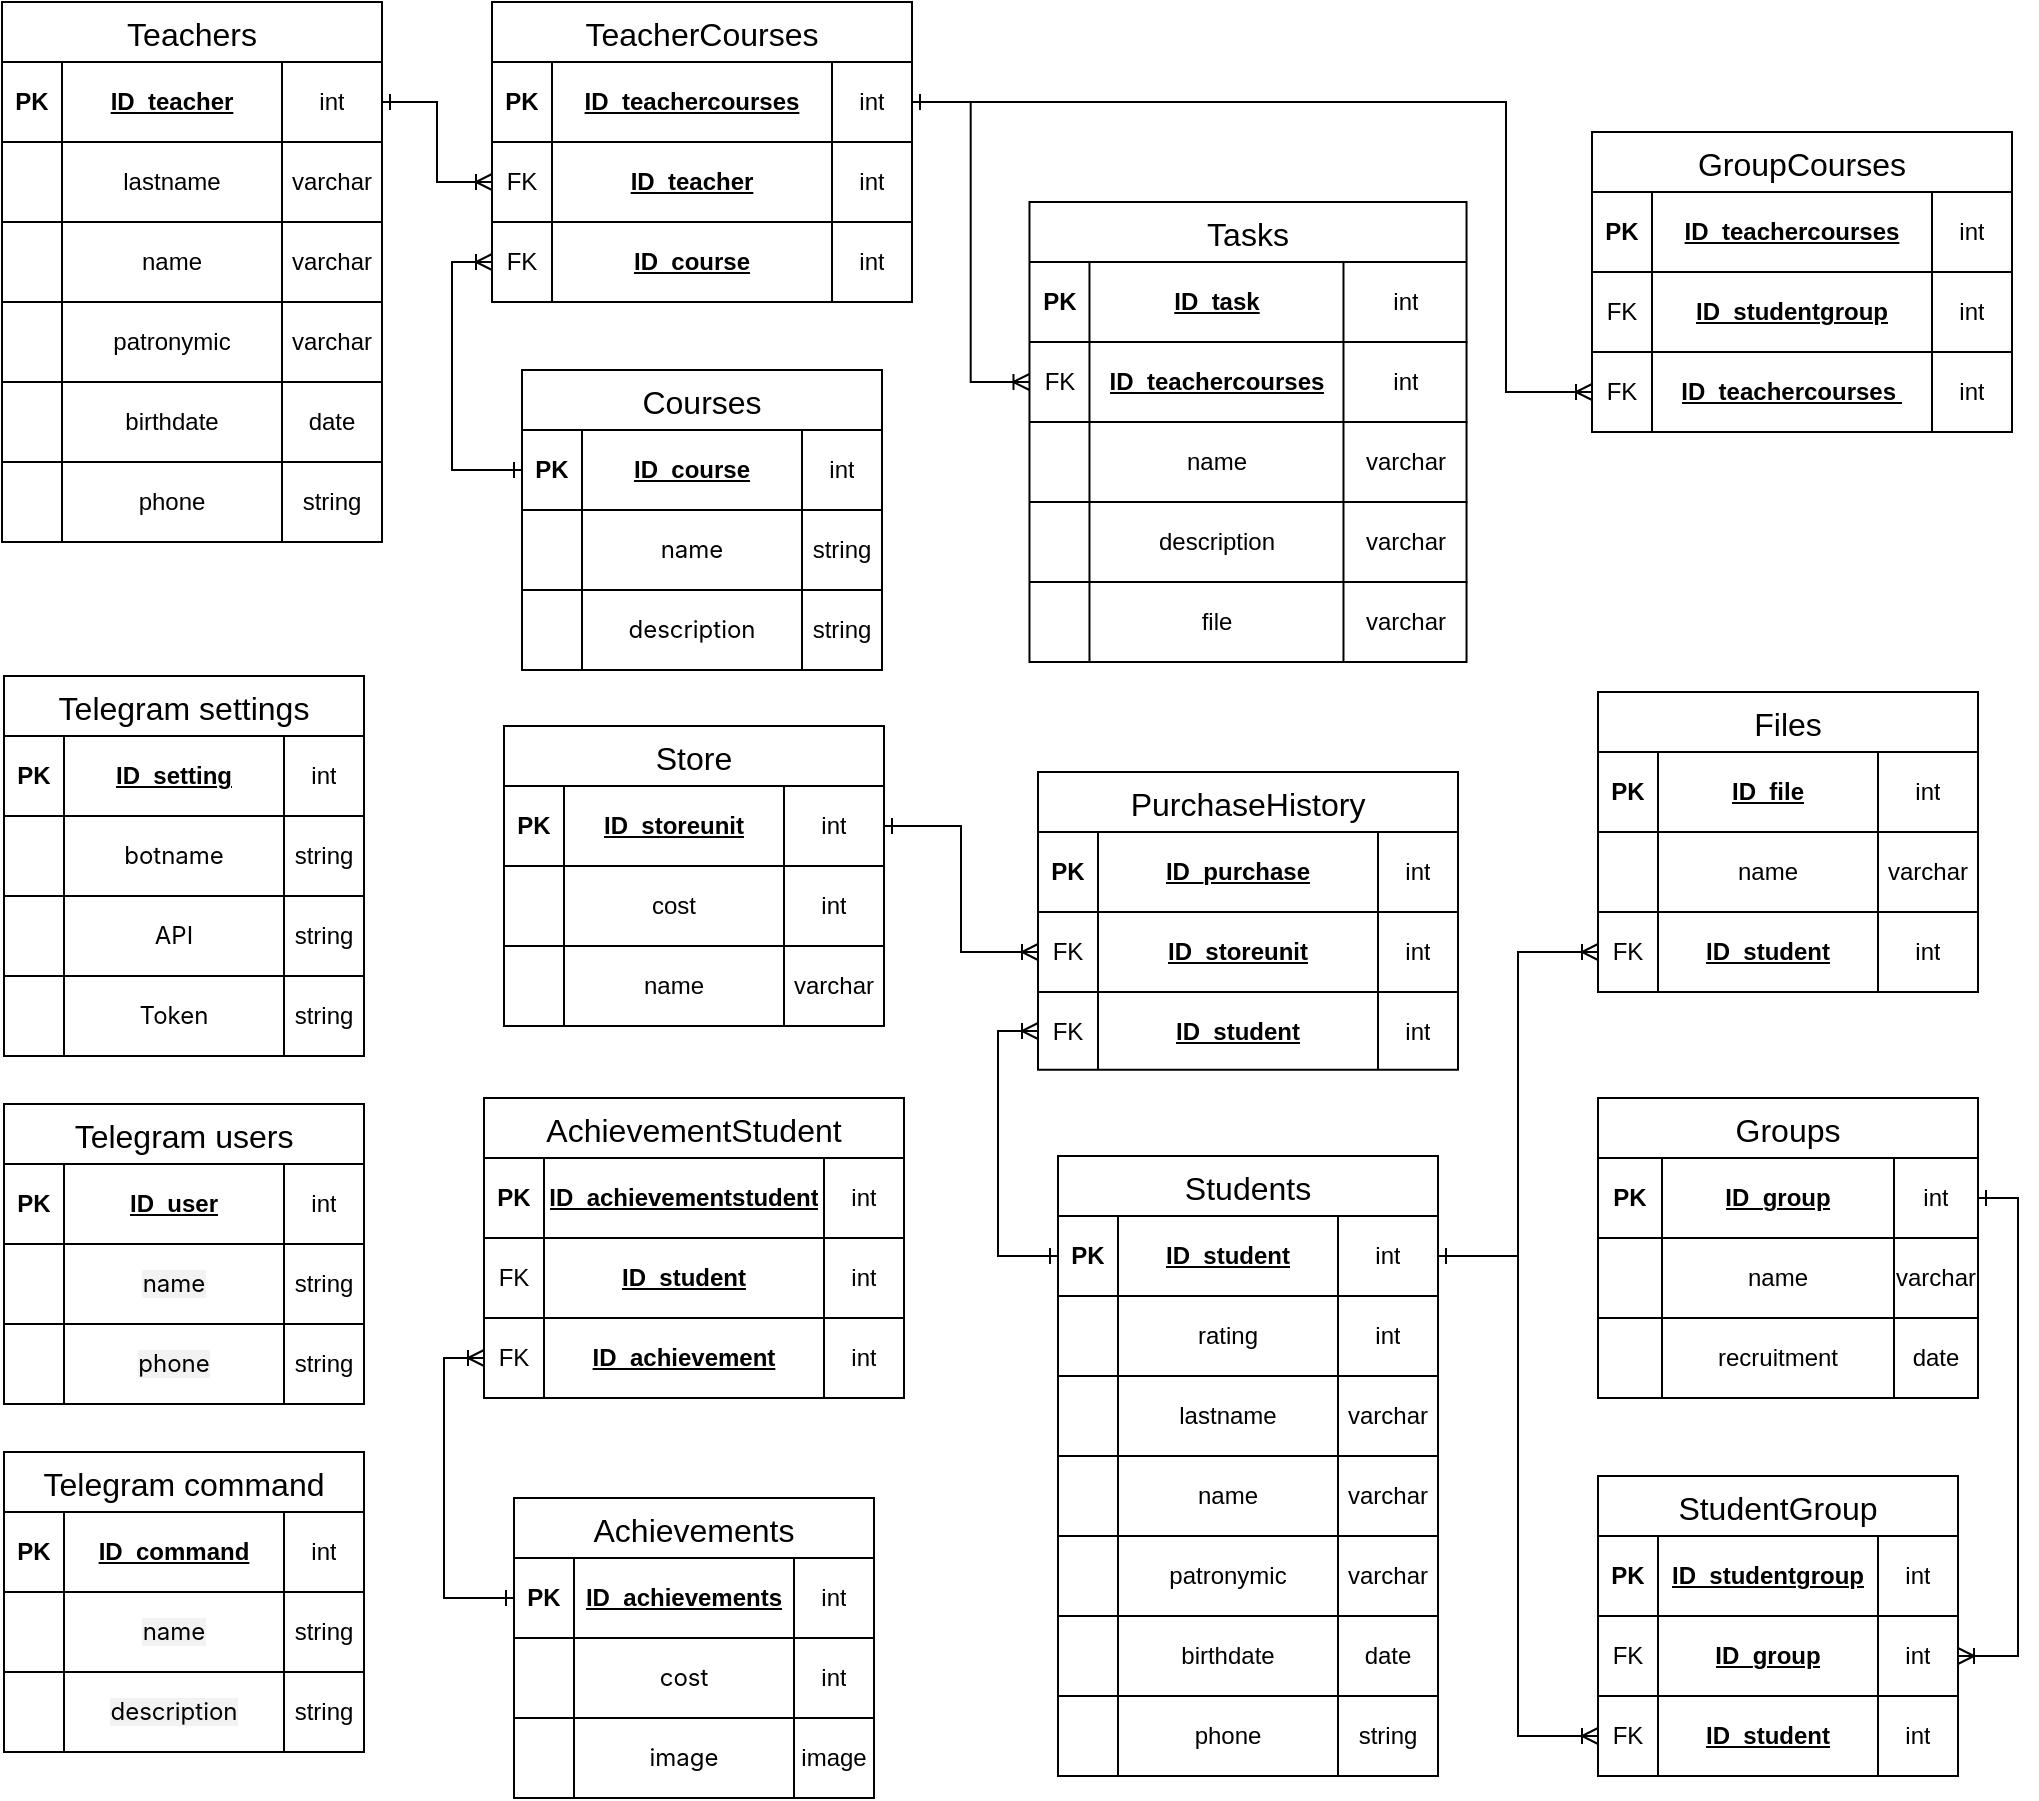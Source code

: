 <mxfile version="26.2.13">
  <diagram name="Страница — 1" id="YDf5tcUrgNuGhvcFv2-4">
    <mxGraphModel dx="4377" dy="1350" grid="0" gridSize="10" guides="1" tooltips="1" connect="1" arrows="1" fold="1" page="1" pageScale="1" pageWidth="827" pageHeight="1169" math="0" shadow="0">
      <root>
        <mxCell id="0" />
        <mxCell id="1" parent="0" />
        <mxCell id="f2ZZ2jb-62GUB0Zx70s6-4" value="Teachers" style="shape=table;startSize=30;container=1;collapsible=0;childLayout=tableLayout;strokeColor=default;fontSize=16;" vertex="1" parent="1">
          <mxGeometry x="-1367" y="125" width="190" height="270" as="geometry" />
        </mxCell>
        <mxCell id="f2ZZ2jb-62GUB0Zx70s6-5" value="" style="shape=tableRow;horizontal=0;startSize=0;swimlaneHead=0;swimlaneBody=0;strokeColor=inherit;top=0;left=0;bottom=0;right=0;collapsible=0;dropTarget=0;fillColor=none;points=[[0,0.5],[1,0.5]];portConstraint=eastwest;fontSize=12;" vertex="1" parent="f2ZZ2jb-62GUB0Zx70s6-4">
          <mxGeometry y="30" width="190" height="40" as="geometry" />
        </mxCell>
        <mxCell id="f2ZZ2jb-62GUB0Zx70s6-6" value="&lt;span style=&quot;font-weight: 700;&quot;&gt;PK&lt;/span&gt;" style="shape=partialRectangle;html=1;whiteSpace=wrap;connectable=0;strokeColor=inherit;overflow=hidden;fillColor=none;top=0;left=0;bottom=0;right=0;pointerEvents=1;fontSize=12;" vertex="1" parent="f2ZZ2jb-62GUB0Zx70s6-5">
          <mxGeometry width="30" height="40" as="geometry">
            <mxRectangle width="30" height="40" as="alternateBounds" />
          </mxGeometry>
        </mxCell>
        <mxCell id="f2ZZ2jb-62GUB0Zx70s6-7" value="&lt;span style=&quot;font-weight: 700; text-align: left; text-decoration-line: underline;&quot;&gt;ID_teacher&lt;/span&gt;" style="shape=partialRectangle;html=1;whiteSpace=wrap;connectable=0;strokeColor=inherit;overflow=hidden;fillColor=none;top=0;left=0;bottom=0;right=0;pointerEvents=1;fontSize=12;" vertex="1" parent="f2ZZ2jb-62GUB0Zx70s6-5">
          <mxGeometry x="30" width="110" height="40" as="geometry">
            <mxRectangle width="110" height="40" as="alternateBounds" />
          </mxGeometry>
        </mxCell>
        <mxCell id="f2ZZ2jb-62GUB0Zx70s6-8" value="int" style="shape=partialRectangle;html=1;whiteSpace=wrap;connectable=0;strokeColor=inherit;overflow=hidden;fillColor=none;top=0;left=0;bottom=0;right=0;pointerEvents=1;fontSize=12;" vertex="1" parent="f2ZZ2jb-62GUB0Zx70s6-5">
          <mxGeometry x="140" width="50" height="40" as="geometry">
            <mxRectangle width="50" height="40" as="alternateBounds" />
          </mxGeometry>
        </mxCell>
        <mxCell id="f2ZZ2jb-62GUB0Zx70s6-13" value="" style="shape=tableRow;horizontal=0;startSize=0;swimlaneHead=0;swimlaneBody=0;strokeColor=inherit;top=0;left=0;bottom=0;right=0;collapsible=0;dropTarget=0;fillColor=none;points=[[0,0.5],[1,0.5]];portConstraint=eastwest;fontSize=12;" vertex="1" parent="f2ZZ2jb-62GUB0Zx70s6-4">
          <mxGeometry y="70" width="190" height="40" as="geometry" />
        </mxCell>
        <mxCell id="f2ZZ2jb-62GUB0Zx70s6-14" value="" style="shape=partialRectangle;html=1;whiteSpace=wrap;connectable=0;strokeColor=inherit;overflow=hidden;fillColor=none;top=0;left=0;bottom=0;right=0;pointerEvents=1;fontSize=12;" vertex="1" parent="f2ZZ2jb-62GUB0Zx70s6-13">
          <mxGeometry width="30" height="40" as="geometry">
            <mxRectangle width="30" height="40" as="alternateBounds" />
          </mxGeometry>
        </mxCell>
        <mxCell id="f2ZZ2jb-62GUB0Zx70s6-15" value="lastname" style="shape=partialRectangle;html=1;whiteSpace=wrap;connectable=0;strokeColor=inherit;overflow=hidden;fillColor=none;top=0;left=0;bottom=0;right=0;pointerEvents=1;fontSize=12;" vertex="1" parent="f2ZZ2jb-62GUB0Zx70s6-13">
          <mxGeometry x="30" width="110" height="40" as="geometry">
            <mxRectangle width="110" height="40" as="alternateBounds" />
          </mxGeometry>
        </mxCell>
        <mxCell id="f2ZZ2jb-62GUB0Zx70s6-16" value="varchar" style="shape=partialRectangle;html=1;whiteSpace=wrap;connectable=0;strokeColor=inherit;overflow=hidden;fillColor=none;top=0;left=0;bottom=0;right=0;pointerEvents=1;fontSize=12;" vertex="1" parent="f2ZZ2jb-62GUB0Zx70s6-13">
          <mxGeometry x="140" width="50" height="40" as="geometry">
            <mxRectangle width="50" height="40" as="alternateBounds" />
          </mxGeometry>
        </mxCell>
        <mxCell id="f2ZZ2jb-62GUB0Zx70s6-17" value="" style="shape=tableRow;horizontal=0;startSize=0;swimlaneHead=0;swimlaneBody=0;strokeColor=inherit;top=0;left=0;bottom=0;right=0;collapsible=0;dropTarget=0;fillColor=none;points=[[0,0.5],[1,0.5]];portConstraint=eastwest;fontSize=12;" vertex="1" parent="f2ZZ2jb-62GUB0Zx70s6-4">
          <mxGeometry y="110" width="190" height="40" as="geometry" />
        </mxCell>
        <mxCell id="f2ZZ2jb-62GUB0Zx70s6-18" value="" style="shape=partialRectangle;html=1;whiteSpace=wrap;connectable=0;strokeColor=inherit;overflow=hidden;fillColor=none;top=0;left=0;bottom=0;right=0;pointerEvents=1;fontSize=12;" vertex="1" parent="f2ZZ2jb-62GUB0Zx70s6-17">
          <mxGeometry width="30" height="40" as="geometry">
            <mxRectangle width="30" height="40" as="alternateBounds" />
          </mxGeometry>
        </mxCell>
        <mxCell id="f2ZZ2jb-62GUB0Zx70s6-19" value="name" style="shape=partialRectangle;html=1;whiteSpace=wrap;connectable=0;strokeColor=inherit;overflow=hidden;fillColor=none;top=0;left=0;bottom=0;right=0;pointerEvents=1;fontSize=12;" vertex="1" parent="f2ZZ2jb-62GUB0Zx70s6-17">
          <mxGeometry x="30" width="110" height="40" as="geometry">
            <mxRectangle width="110" height="40" as="alternateBounds" />
          </mxGeometry>
        </mxCell>
        <mxCell id="f2ZZ2jb-62GUB0Zx70s6-20" value="varchar" style="shape=partialRectangle;html=1;whiteSpace=wrap;connectable=0;strokeColor=inherit;overflow=hidden;fillColor=none;top=0;left=0;bottom=0;right=0;pointerEvents=1;fontSize=12;" vertex="1" parent="f2ZZ2jb-62GUB0Zx70s6-17">
          <mxGeometry x="140" width="50" height="40" as="geometry">
            <mxRectangle width="50" height="40" as="alternateBounds" />
          </mxGeometry>
        </mxCell>
        <mxCell id="f2ZZ2jb-62GUB0Zx70s6-21" value="" style="shape=tableRow;horizontal=0;startSize=0;swimlaneHead=0;swimlaneBody=0;strokeColor=inherit;top=0;left=0;bottom=0;right=0;collapsible=0;dropTarget=0;fillColor=none;points=[[0,0.5],[1,0.5]];portConstraint=eastwest;fontSize=12;" vertex="1" parent="f2ZZ2jb-62GUB0Zx70s6-4">
          <mxGeometry y="150" width="190" height="40" as="geometry" />
        </mxCell>
        <mxCell id="f2ZZ2jb-62GUB0Zx70s6-22" value="" style="shape=partialRectangle;html=1;whiteSpace=wrap;connectable=0;strokeColor=inherit;overflow=hidden;fillColor=none;top=0;left=0;bottom=0;right=0;pointerEvents=1;fontSize=12;" vertex="1" parent="f2ZZ2jb-62GUB0Zx70s6-21">
          <mxGeometry width="30" height="40" as="geometry">
            <mxRectangle width="30" height="40" as="alternateBounds" />
          </mxGeometry>
        </mxCell>
        <mxCell id="f2ZZ2jb-62GUB0Zx70s6-23" value="patronymic" style="shape=partialRectangle;html=1;whiteSpace=wrap;connectable=0;strokeColor=inherit;overflow=hidden;fillColor=none;top=0;left=0;bottom=0;right=0;pointerEvents=1;fontSize=12;" vertex="1" parent="f2ZZ2jb-62GUB0Zx70s6-21">
          <mxGeometry x="30" width="110" height="40" as="geometry">
            <mxRectangle width="110" height="40" as="alternateBounds" />
          </mxGeometry>
        </mxCell>
        <mxCell id="f2ZZ2jb-62GUB0Zx70s6-24" value="varchar" style="shape=partialRectangle;html=1;whiteSpace=wrap;connectable=0;strokeColor=inherit;overflow=hidden;fillColor=none;top=0;left=0;bottom=0;right=0;pointerEvents=1;fontSize=12;" vertex="1" parent="f2ZZ2jb-62GUB0Zx70s6-21">
          <mxGeometry x="140" width="50" height="40" as="geometry">
            <mxRectangle width="50" height="40" as="alternateBounds" />
          </mxGeometry>
        </mxCell>
        <mxCell id="f2ZZ2jb-62GUB0Zx70s6-25" value="" style="shape=tableRow;horizontal=0;startSize=0;swimlaneHead=0;swimlaneBody=0;strokeColor=inherit;top=0;left=0;bottom=0;right=0;collapsible=0;dropTarget=0;fillColor=none;points=[[0,0.5],[1,0.5]];portConstraint=eastwest;fontSize=12;" vertex="1" parent="f2ZZ2jb-62GUB0Zx70s6-4">
          <mxGeometry y="190" width="190" height="40" as="geometry" />
        </mxCell>
        <mxCell id="f2ZZ2jb-62GUB0Zx70s6-26" value="" style="shape=partialRectangle;html=1;whiteSpace=wrap;connectable=0;strokeColor=inherit;overflow=hidden;fillColor=none;top=0;left=0;bottom=0;right=0;pointerEvents=1;fontSize=12;" vertex="1" parent="f2ZZ2jb-62GUB0Zx70s6-25">
          <mxGeometry width="30" height="40" as="geometry">
            <mxRectangle width="30" height="40" as="alternateBounds" />
          </mxGeometry>
        </mxCell>
        <mxCell id="f2ZZ2jb-62GUB0Zx70s6-27" value="&lt;span style=&quot;text-align: left;&quot;&gt;birthdate&lt;/span&gt;" style="shape=partialRectangle;html=1;whiteSpace=wrap;connectable=0;strokeColor=inherit;overflow=hidden;fillColor=none;top=0;left=0;bottom=0;right=0;pointerEvents=1;fontSize=12;" vertex="1" parent="f2ZZ2jb-62GUB0Zx70s6-25">
          <mxGeometry x="30" width="110" height="40" as="geometry">
            <mxRectangle width="110" height="40" as="alternateBounds" />
          </mxGeometry>
        </mxCell>
        <mxCell id="f2ZZ2jb-62GUB0Zx70s6-28" value="date" style="shape=partialRectangle;html=1;whiteSpace=wrap;connectable=0;strokeColor=inherit;overflow=hidden;fillColor=none;top=0;left=0;bottom=0;right=0;pointerEvents=1;fontSize=12;" vertex="1" parent="f2ZZ2jb-62GUB0Zx70s6-25">
          <mxGeometry x="140" width="50" height="40" as="geometry">
            <mxRectangle width="50" height="40" as="alternateBounds" />
          </mxGeometry>
        </mxCell>
        <mxCell id="f2ZZ2jb-62GUB0Zx70s6-29" value="" style="shape=tableRow;horizontal=0;startSize=0;swimlaneHead=0;swimlaneBody=0;strokeColor=inherit;top=0;left=0;bottom=0;right=0;collapsible=0;dropTarget=0;fillColor=none;points=[[0,0.5],[1,0.5]];portConstraint=eastwest;fontSize=12;" vertex="1" parent="f2ZZ2jb-62GUB0Zx70s6-4">
          <mxGeometry y="230" width="190" height="40" as="geometry" />
        </mxCell>
        <mxCell id="f2ZZ2jb-62GUB0Zx70s6-30" value="" style="shape=partialRectangle;html=1;whiteSpace=wrap;connectable=0;strokeColor=inherit;overflow=hidden;fillColor=none;top=0;left=0;bottom=0;right=0;pointerEvents=1;fontSize=12;" vertex="1" parent="f2ZZ2jb-62GUB0Zx70s6-29">
          <mxGeometry width="30" height="40" as="geometry">
            <mxRectangle width="30" height="40" as="alternateBounds" />
          </mxGeometry>
        </mxCell>
        <mxCell id="f2ZZ2jb-62GUB0Zx70s6-31" value="&lt;span style=&quot;text-align: left;&quot;&gt;phone&lt;/span&gt;" style="shape=partialRectangle;html=1;whiteSpace=wrap;connectable=0;strokeColor=inherit;overflow=hidden;fillColor=none;top=0;left=0;bottom=0;right=0;pointerEvents=1;fontSize=12;" vertex="1" parent="f2ZZ2jb-62GUB0Zx70s6-29">
          <mxGeometry x="30" width="110" height="40" as="geometry">
            <mxRectangle width="110" height="40" as="alternateBounds" />
          </mxGeometry>
        </mxCell>
        <mxCell id="f2ZZ2jb-62GUB0Zx70s6-32" value="string" style="shape=partialRectangle;html=1;whiteSpace=wrap;connectable=0;strokeColor=inherit;overflow=hidden;fillColor=none;top=0;left=0;bottom=0;right=0;pointerEvents=1;fontSize=12;" vertex="1" parent="f2ZZ2jb-62GUB0Zx70s6-29">
          <mxGeometry x="140" width="50" height="40" as="geometry">
            <mxRectangle width="50" height="40" as="alternateBounds" />
          </mxGeometry>
        </mxCell>
        <mxCell id="f2ZZ2jb-62GUB0Zx70s6-59" value="Achievements" style="shape=table;startSize=30;container=1;collapsible=0;childLayout=tableLayout;strokeColor=default;fontSize=16;" vertex="1" parent="1">
          <mxGeometry x="-1111" y="873" width="180" height="150" as="geometry" />
        </mxCell>
        <mxCell id="f2ZZ2jb-62GUB0Zx70s6-60" value="" style="shape=tableRow;horizontal=0;startSize=0;swimlaneHead=0;swimlaneBody=0;strokeColor=inherit;top=0;left=0;bottom=0;right=0;collapsible=0;dropTarget=0;fillColor=none;points=[[0,0.5],[1,0.5]];portConstraint=eastwest;fontSize=12;" vertex="1" parent="f2ZZ2jb-62GUB0Zx70s6-59">
          <mxGeometry y="30" width="180" height="40" as="geometry" />
        </mxCell>
        <mxCell id="f2ZZ2jb-62GUB0Zx70s6-61" value="&lt;span style=&quot;font-weight: 700;&quot;&gt;PK&lt;/span&gt;" style="shape=partialRectangle;html=1;whiteSpace=wrap;connectable=0;strokeColor=inherit;overflow=hidden;fillColor=none;top=0;left=0;bottom=0;right=0;pointerEvents=1;fontSize=12;" vertex="1" parent="f2ZZ2jb-62GUB0Zx70s6-60">
          <mxGeometry width="30" height="40" as="geometry">
            <mxRectangle width="30" height="40" as="alternateBounds" />
          </mxGeometry>
        </mxCell>
        <mxCell id="f2ZZ2jb-62GUB0Zx70s6-62" value="&lt;span style=&quot;font-weight: 700; text-align: left; text-decoration-line: underline;&quot;&gt;ID_achievements&lt;/span&gt;" style="shape=partialRectangle;html=1;whiteSpace=wrap;connectable=0;strokeColor=inherit;overflow=hidden;fillColor=none;top=0;left=0;bottom=0;right=0;pointerEvents=1;fontSize=12;" vertex="1" parent="f2ZZ2jb-62GUB0Zx70s6-60">
          <mxGeometry x="30" width="110" height="40" as="geometry">
            <mxRectangle width="110" height="40" as="alternateBounds" />
          </mxGeometry>
        </mxCell>
        <mxCell id="f2ZZ2jb-62GUB0Zx70s6-63" value="int" style="shape=partialRectangle;html=1;whiteSpace=wrap;connectable=0;strokeColor=inherit;overflow=hidden;fillColor=none;top=0;left=0;bottom=0;right=0;pointerEvents=1;fontSize=12;" vertex="1" parent="f2ZZ2jb-62GUB0Zx70s6-60">
          <mxGeometry x="140" width="40" height="40" as="geometry">
            <mxRectangle width="40" height="40" as="alternateBounds" />
          </mxGeometry>
        </mxCell>
        <mxCell id="f2ZZ2jb-62GUB0Zx70s6-64" value="" style="shape=tableRow;horizontal=0;startSize=0;swimlaneHead=0;swimlaneBody=0;strokeColor=inherit;top=0;left=0;bottom=0;right=0;collapsible=0;dropTarget=0;fillColor=none;points=[[0,0.5],[1,0.5]];portConstraint=eastwest;fontSize=12;" vertex="1" parent="f2ZZ2jb-62GUB0Zx70s6-59">
          <mxGeometry y="70" width="180" height="40" as="geometry" />
        </mxCell>
        <mxCell id="f2ZZ2jb-62GUB0Zx70s6-65" value="" style="shape=partialRectangle;html=1;whiteSpace=wrap;connectable=0;strokeColor=inherit;overflow=hidden;fillColor=none;top=0;left=0;bottom=0;right=0;pointerEvents=1;fontSize=12;" vertex="1" parent="f2ZZ2jb-62GUB0Zx70s6-64">
          <mxGeometry width="30" height="40" as="geometry">
            <mxRectangle width="30" height="40" as="alternateBounds" />
          </mxGeometry>
        </mxCell>
        <mxCell id="f2ZZ2jb-62GUB0Zx70s6-66" value="&lt;span style=&quot;font-family: &amp;quot;YS Text&amp;quot;, -apple-system, BlinkMacSystemFont, Arial, Helvetica, sans-serif; text-align: start; white-space-collapse: preserve;&quot;&gt;cost&lt;/span&gt;" style="shape=partialRectangle;html=1;whiteSpace=wrap;connectable=0;strokeColor=inherit;overflow=hidden;fillColor=none;top=0;left=0;bottom=0;right=0;pointerEvents=1;fontSize=12;" vertex="1" parent="f2ZZ2jb-62GUB0Zx70s6-64">
          <mxGeometry x="30" width="110" height="40" as="geometry">
            <mxRectangle width="110" height="40" as="alternateBounds" />
          </mxGeometry>
        </mxCell>
        <mxCell id="f2ZZ2jb-62GUB0Zx70s6-67" value="int" style="shape=partialRectangle;html=1;whiteSpace=wrap;connectable=0;strokeColor=inherit;overflow=hidden;fillColor=none;top=0;left=0;bottom=0;right=0;pointerEvents=1;fontSize=12;" vertex="1" parent="f2ZZ2jb-62GUB0Zx70s6-64">
          <mxGeometry x="140" width="40" height="40" as="geometry">
            <mxRectangle width="40" height="40" as="alternateBounds" />
          </mxGeometry>
        </mxCell>
        <mxCell id="f2ZZ2jb-62GUB0Zx70s6-68" value="" style="shape=tableRow;horizontal=0;startSize=0;swimlaneHead=0;swimlaneBody=0;strokeColor=inherit;top=0;left=0;bottom=0;right=0;collapsible=0;dropTarget=0;fillColor=none;points=[[0,0.5],[1,0.5]];portConstraint=eastwest;fontSize=12;" vertex="1" parent="f2ZZ2jb-62GUB0Zx70s6-59">
          <mxGeometry y="110" width="180" height="40" as="geometry" />
        </mxCell>
        <mxCell id="f2ZZ2jb-62GUB0Zx70s6-69" value="" style="shape=partialRectangle;html=1;whiteSpace=wrap;connectable=0;strokeColor=inherit;overflow=hidden;fillColor=none;top=0;left=0;bottom=0;right=0;pointerEvents=1;fontSize=12;" vertex="1" parent="f2ZZ2jb-62GUB0Zx70s6-68">
          <mxGeometry width="30" height="40" as="geometry">
            <mxRectangle width="30" height="40" as="alternateBounds" />
          </mxGeometry>
        </mxCell>
        <mxCell id="f2ZZ2jb-62GUB0Zx70s6-70" value="&lt;span style=&quot;font-family: &amp;quot;YS Text&amp;quot;, -apple-system, BlinkMacSystemFont, Arial, Helvetica, sans-serif; text-align: start; white-space-collapse: preserve;&quot;&gt;image&lt;/span&gt;" style="shape=partialRectangle;html=1;whiteSpace=wrap;connectable=0;strokeColor=inherit;overflow=hidden;fillColor=none;top=0;left=0;bottom=0;right=0;pointerEvents=1;fontSize=12;" vertex="1" parent="f2ZZ2jb-62GUB0Zx70s6-68">
          <mxGeometry x="30" width="110" height="40" as="geometry">
            <mxRectangle width="110" height="40" as="alternateBounds" />
          </mxGeometry>
        </mxCell>
        <mxCell id="f2ZZ2jb-62GUB0Zx70s6-71" value="image" style="shape=partialRectangle;html=1;whiteSpace=wrap;connectable=0;strokeColor=inherit;overflow=hidden;fillColor=none;top=0;left=0;bottom=0;right=0;pointerEvents=1;fontSize=12;" vertex="1" parent="f2ZZ2jb-62GUB0Zx70s6-68">
          <mxGeometry x="140" width="40" height="40" as="geometry">
            <mxRectangle width="40" height="40" as="alternateBounds" />
          </mxGeometry>
        </mxCell>
        <mxCell id="f2ZZ2jb-62GUB0Zx70s6-72" value="AchievementStudent" style="shape=table;startSize=30;container=1;collapsible=0;childLayout=tableLayout;strokeColor=default;fontSize=16;" vertex="1" parent="1">
          <mxGeometry x="-1126" y="673" width="210" height="150" as="geometry" />
        </mxCell>
        <mxCell id="f2ZZ2jb-62GUB0Zx70s6-73" value="" style="shape=tableRow;horizontal=0;startSize=0;swimlaneHead=0;swimlaneBody=0;strokeColor=inherit;top=0;left=0;bottom=0;right=0;collapsible=0;dropTarget=0;fillColor=none;points=[[0,0.5],[1,0.5]];portConstraint=eastwest;fontSize=12;" vertex="1" parent="f2ZZ2jb-62GUB0Zx70s6-72">
          <mxGeometry y="30" width="210" height="40" as="geometry" />
        </mxCell>
        <mxCell id="f2ZZ2jb-62GUB0Zx70s6-74" value="&lt;span style=&quot;font-weight: 700;&quot;&gt;PK&lt;/span&gt;" style="shape=partialRectangle;html=1;whiteSpace=wrap;connectable=0;strokeColor=inherit;overflow=hidden;fillColor=none;top=0;left=0;bottom=0;right=0;pointerEvents=1;fontSize=12;" vertex="1" parent="f2ZZ2jb-62GUB0Zx70s6-73">
          <mxGeometry width="30" height="40" as="geometry">
            <mxRectangle width="30" height="40" as="alternateBounds" />
          </mxGeometry>
        </mxCell>
        <mxCell id="f2ZZ2jb-62GUB0Zx70s6-75" value="&lt;span style=&quot;font-weight: 700; text-align: left; text-decoration-line: underline;&quot;&gt;ID_achievementstudent&lt;/span&gt;" style="shape=partialRectangle;html=1;whiteSpace=wrap;connectable=0;strokeColor=inherit;overflow=hidden;fillColor=none;top=0;left=0;bottom=0;right=0;pointerEvents=1;fontSize=12;" vertex="1" parent="f2ZZ2jb-62GUB0Zx70s6-73">
          <mxGeometry x="30" width="140" height="40" as="geometry">
            <mxRectangle width="140" height="40" as="alternateBounds" />
          </mxGeometry>
        </mxCell>
        <mxCell id="f2ZZ2jb-62GUB0Zx70s6-76" value="int" style="shape=partialRectangle;html=1;whiteSpace=wrap;connectable=0;strokeColor=inherit;overflow=hidden;fillColor=none;top=0;left=0;bottom=0;right=0;pointerEvents=1;fontSize=12;" vertex="1" parent="f2ZZ2jb-62GUB0Zx70s6-73">
          <mxGeometry x="170" width="40" height="40" as="geometry">
            <mxRectangle width="40" height="40" as="alternateBounds" />
          </mxGeometry>
        </mxCell>
        <mxCell id="f2ZZ2jb-62GUB0Zx70s6-77" value="" style="shape=tableRow;horizontal=0;startSize=0;swimlaneHead=0;swimlaneBody=0;strokeColor=inherit;top=0;left=0;bottom=0;right=0;collapsible=0;dropTarget=0;fillColor=none;points=[[0,0.5],[1,0.5]];portConstraint=eastwest;fontSize=12;" vertex="1" parent="f2ZZ2jb-62GUB0Zx70s6-72">
          <mxGeometry y="70" width="210" height="40" as="geometry" />
        </mxCell>
        <mxCell id="f2ZZ2jb-62GUB0Zx70s6-78" value="FK" style="shape=partialRectangle;html=1;whiteSpace=wrap;connectable=0;strokeColor=inherit;overflow=hidden;fillColor=none;top=0;left=0;bottom=0;right=0;pointerEvents=1;fontSize=12;" vertex="1" parent="f2ZZ2jb-62GUB0Zx70s6-77">
          <mxGeometry width="30" height="40" as="geometry">
            <mxRectangle width="30" height="40" as="alternateBounds" />
          </mxGeometry>
        </mxCell>
        <mxCell id="f2ZZ2jb-62GUB0Zx70s6-79" value="&lt;span style=&quot;font-weight: 700; text-align: left; text-decoration-line: underline;&quot;&gt;ID_student&lt;/span&gt;" style="shape=partialRectangle;html=1;whiteSpace=wrap;connectable=0;strokeColor=inherit;overflow=hidden;fillColor=none;top=0;left=0;bottom=0;right=0;pointerEvents=1;fontSize=12;" vertex="1" parent="f2ZZ2jb-62GUB0Zx70s6-77">
          <mxGeometry x="30" width="140" height="40" as="geometry">
            <mxRectangle width="140" height="40" as="alternateBounds" />
          </mxGeometry>
        </mxCell>
        <mxCell id="f2ZZ2jb-62GUB0Zx70s6-80" value="int" style="shape=partialRectangle;html=1;whiteSpace=wrap;connectable=0;strokeColor=inherit;overflow=hidden;fillColor=none;top=0;left=0;bottom=0;right=0;pointerEvents=1;fontSize=12;" vertex="1" parent="f2ZZ2jb-62GUB0Zx70s6-77">
          <mxGeometry x="170" width="40" height="40" as="geometry">
            <mxRectangle width="40" height="40" as="alternateBounds" />
          </mxGeometry>
        </mxCell>
        <mxCell id="f2ZZ2jb-62GUB0Zx70s6-81" value="" style="shape=tableRow;horizontal=0;startSize=0;swimlaneHead=0;swimlaneBody=0;strokeColor=inherit;top=0;left=0;bottom=0;right=0;collapsible=0;dropTarget=0;fillColor=none;points=[[0,0.5],[1,0.5]];portConstraint=eastwest;fontSize=12;" vertex="1" parent="f2ZZ2jb-62GUB0Zx70s6-72">
          <mxGeometry y="110" width="210" height="40" as="geometry" />
        </mxCell>
        <mxCell id="f2ZZ2jb-62GUB0Zx70s6-82" value="FK" style="shape=partialRectangle;html=1;whiteSpace=wrap;connectable=0;strokeColor=inherit;overflow=hidden;fillColor=none;top=0;left=0;bottom=0;right=0;pointerEvents=1;fontSize=12;" vertex="1" parent="f2ZZ2jb-62GUB0Zx70s6-81">
          <mxGeometry width="30" height="40" as="geometry">
            <mxRectangle width="30" height="40" as="alternateBounds" />
          </mxGeometry>
        </mxCell>
        <mxCell id="f2ZZ2jb-62GUB0Zx70s6-83" value="&lt;span style=&quot;font-weight: 700; text-align: left; text-decoration-line: underline;&quot;&gt;ID_achievement&lt;/span&gt;" style="shape=partialRectangle;html=1;whiteSpace=wrap;connectable=0;strokeColor=inherit;overflow=hidden;fillColor=none;top=0;left=0;bottom=0;right=0;pointerEvents=1;fontSize=12;" vertex="1" parent="f2ZZ2jb-62GUB0Zx70s6-81">
          <mxGeometry x="30" width="140" height="40" as="geometry">
            <mxRectangle width="140" height="40" as="alternateBounds" />
          </mxGeometry>
        </mxCell>
        <mxCell id="f2ZZ2jb-62GUB0Zx70s6-84" value="int" style="shape=partialRectangle;html=1;whiteSpace=wrap;connectable=0;strokeColor=inherit;overflow=hidden;fillColor=none;top=0;left=0;bottom=0;right=0;pointerEvents=1;fontSize=12;" vertex="1" parent="f2ZZ2jb-62GUB0Zx70s6-81">
          <mxGeometry x="170" width="40" height="40" as="geometry">
            <mxRectangle width="40" height="40" as="alternateBounds" />
          </mxGeometry>
        </mxCell>
        <mxCell id="f2ZZ2jb-62GUB0Zx70s6-93" value="Store" style="shape=table;startSize=30;container=1;collapsible=0;childLayout=tableLayout;strokeColor=default;fontSize=16;" vertex="1" parent="1">
          <mxGeometry x="-1116" y="487" width="190" height="150" as="geometry" />
        </mxCell>
        <mxCell id="f2ZZ2jb-62GUB0Zx70s6-94" value="" style="shape=tableRow;horizontal=0;startSize=0;swimlaneHead=0;swimlaneBody=0;strokeColor=inherit;top=0;left=0;bottom=0;right=0;collapsible=0;dropTarget=0;fillColor=none;points=[[0,0.5],[1,0.5]];portConstraint=eastwest;fontSize=12;" vertex="1" parent="f2ZZ2jb-62GUB0Zx70s6-93">
          <mxGeometry y="30" width="190" height="40" as="geometry" />
        </mxCell>
        <mxCell id="f2ZZ2jb-62GUB0Zx70s6-95" value="&lt;span style=&quot;font-weight: 700;&quot;&gt;PK&lt;/span&gt;" style="shape=partialRectangle;html=1;whiteSpace=wrap;connectable=0;strokeColor=inherit;overflow=hidden;fillColor=none;top=0;left=0;bottom=0;right=0;pointerEvents=1;fontSize=12;" vertex="1" parent="f2ZZ2jb-62GUB0Zx70s6-94">
          <mxGeometry width="30" height="40" as="geometry">
            <mxRectangle width="30" height="40" as="alternateBounds" />
          </mxGeometry>
        </mxCell>
        <mxCell id="f2ZZ2jb-62GUB0Zx70s6-96" value="&lt;span style=&quot;font-weight: 700; text-align: left; text-decoration-line: underline;&quot;&gt;ID_storeunit&lt;/span&gt;" style="shape=partialRectangle;html=1;whiteSpace=wrap;connectable=0;strokeColor=inherit;overflow=hidden;fillColor=none;top=0;left=0;bottom=0;right=0;pointerEvents=1;fontSize=12;" vertex="1" parent="f2ZZ2jb-62GUB0Zx70s6-94">
          <mxGeometry x="30" width="110" height="40" as="geometry">
            <mxRectangle width="110" height="40" as="alternateBounds" />
          </mxGeometry>
        </mxCell>
        <mxCell id="f2ZZ2jb-62GUB0Zx70s6-97" value="int" style="shape=partialRectangle;html=1;whiteSpace=wrap;connectable=0;strokeColor=inherit;overflow=hidden;fillColor=none;top=0;left=0;bottom=0;right=0;pointerEvents=1;fontSize=12;" vertex="1" parent="f2ZZ2jb-62GUB0Zx70s6-94">
          <mxGeometry x="140" width="50" height="40" as="geometry">
            <mxRectangle width="50" height="40" as="alternateBounds" />
          </mxGeometry>
        </mxCell>
        <mxCell id="f2ZZ2jb-62GUB0Zx70s6-98" value="" style="shape=tableRow;horizontal=0;startSize=0;swimlaneHead=0;swimlaneBody=0;strokeColor=inherit;top=0;left=0;bottom=0;right=0;collapsible=0;dropTarget=0;fillColor=none;points=[[0,0.5],[1,0.5]];portConstraint=eastwest;fontSize=12;" vertex="1" parent="f2ZZ2jb-62GUB0Zx70s6-93">
          <mxGeometry y="70" width="190" height="40" as="geometry" />
        </mxCell>
        <mxCell id="f2ZZ2jb-62GUB0Zx70s6-99" value="" style="shape=partialRectangle;html=1;whiteSpace=wrap;connectable=0;strokeColor=inherit;overflow=hidden;fillColor=none;top=0;left=0;bottom=0;right=0;pointerEvents=1;fontSize=12;" vertex="1" parent="f2ZZ2jb-62GUB0Zx70s6-98">
          <mxGeometry width="30" height="40" as="geometry">
            <mxRectangle width="30" height="40" as="alternateBounds" />
          </mxGeometry>
        </mxCell>
        <mxCell id="f2ZZ2jb-62GUB0Zx70s6-100" value="cost" style="shape=partialRectangle;html=1;whiteSpace=wrap;connectable=0;strokeColor=inherit;overflow=hidden;fillColor=none;top=0;left=0;bottom=0;right=0;pointerEvents=1;fontSize=12;" vertex="1" parent="f2ZZ2jb-62GUB0Zx70s6-98">
          <mxGeometry x="30" width="110" height="40" as="geometry">
            <mxRectangle width="110" height="40" as="alternateBounds" />
          </mxGeometry>
        </mxCell>
        <mxCell id="f2ZZ2jb-62GUB0Zx70s6-101" value="int" style="shape=partialRectangle;html=1;whiteSpace=wrap;connectable=0;strokeColor=inherit;overflow=hidden;fillColor=none;top=0;left=0;bottom=0;right=0;pointerEvents=1;fontSize=12;" vertex="1" parent="f2ZZ2jb-62GUB0Zx70s6-98">
          <mxGeometry x="140" width="50" height="40" as="geometry">
            <mxRectangle width="50" height="40" as="alternateBounds" />
          </mxGeometry>
        </mxCell>
        <mxCell id="f2ZZ2jb-62GUB0Zx70s6-102" value="" style="shape=tableRow;horizontal=0;startSize=0;swimlaneHead=0;swimlaneBody=0;strokeColor=inherit;top=0;left=0;bottom=0;right=0;collapsible=0;dropTarget=0;fillColor=none;points=[[0,0.5],[1,0.5]];portConstraint=eastwest;fontSize=12;" vertex="1" parent="f2ZZ2jb-62GUB0Zx70s6-93">
          <mxGeometry y="110" width="190" height="40" as="geometry" />
        </mxCell>
        <mxCell id="f2ZZ2jb-62GUB0Zx70s6-103" value="" style="shape=partialRectangle;html=1;whiteSpace=wrap;connectable=0;strokeColor=inherit;overflow=hidden;fillColor=none;top=0;left=0;bottom=0;right=0;pointerEvents=1;fontSize=12;" vertex="1" parent="f2ZZ2jb-62GUB0Zx70s6-102">
          <mxGeometry width="30" height="40" as="geometry">
            <mxRectangle width="30" height="40" as="alternateBounds" />
          </mxGeometry>
        </mxCell>
        <mxCell id="f2ZZ2jb-62GUB0Zx70s6-104" value="name" style="shape=partialRectangle;html=1;whiteSpace=wrap;connectable=0;strokeColor=inherit;overflow=hidden;fillColor=none;top=0;left=0;bottom=0;right=0;pointerEvents=1;fontSize=12;" vertex="1" parent="f2ZZ2jb-62GUB0Zx70s6-102">
          <mxGeometry x="30" width="110" height="40" as="geometry">
            <mxRectangle width="110" height="40" as="alternateBounds" />
          </mxGeometry>
        </mxCell>
        <mxCell id="f2ZZ2jb-62GUB0Zx70s6-105" value="varchar" style="shape=partialRectangle;html=1;whiteSpace=wrap;connectable=0;strokeColor=inherit;overflow=hidden;fillColor=none;top=0;left=0;bottom=0;right=0;pointerEvents=1;fontSize=12;" vertex="1" parent="f2ZZ2jb-62GUB0Zx70s6-102">
          <mxGeometry x="140" width="50" height="40" as="geometry">
            <mxRectangle width="50" height="40" as="alternateBounds" />
          </mxGeometry>
        </mxCell>
        <mxCell id="f2ZZ2jb-62GUB0Zx70s6-107" value="PurchaseHistory" style="shape=table;startSize=30;container=1;collapsible=0;childLayout=tableLayout;strokeColor=default;fontSize=16;" vertex="1" parent="1">
          <mxGeometry x="-849" y="510" width="210" height="148.917" as="geometry" />
        </mxCell>
        <mxCell id="f2ZZ2jb-62GUB0Zx70s6-108" value="" style="shape=tableRow;horizontal=0;startSize=0;swimlaneHead=0;swimlaneBody=0;strokeColor=inherit;top=0;left=0;bottom=0;right=0;collapsible=0;dropTarget=0;fillColor=none;points=[[0,0.5],[1,0.5]];portConstraint=eastwest;fontSize=12;" vertex="1" parent="f2ZZ2jb-62GUB0Zx70s6-107">
          <mxGeometry y="30" width="210" height="40" as="geometry" />
        </mxCell>
        <mxCell id="f2ZZ2jb-62GUB0Zx70s6-109" value="&lt;span style=&quot;font-weight: 700;&quot;&gt;PK&lt;/span&gt;" style="shape=partialRectangle;html=1;whiteSpace=wrap;connectable=0;strokeColor=inherit;overflow=hidden;fillColor=none;top=0;left=0;bottom=0;right=0;pointerEvents=1;fontSize=12;" vertex="1" parent="f2ZZ2jb-62GUB0Zx70s6-108">
          <mxGeometry width="30" height="40" as="geometry">
            <mxRectangle width="30" height="40" as="alternateBounds" />
          </mxGeometry>
        </mxCell>
        <mxCell id="f2ZZ2jb-62GUB0Zx70s6-110" value="&lt;span style=&quot;font-weight: 700; text-align: left; text-decoration-line: underline;&quot;&gt;ID_&lt;/span&gt;&lt;b&gt;&lt;u&gt;purchase&lt;/u&gt;&lt;/b&gt;" style="shape=partialRectangle;html=1;whiteSpace=wrap;connectable=0;strokeColor=inherit;overflow=hidden;fillColor=none;top=0;left=0;bottom=0;right=0;pointerEvents=1;fontSize=12;" vertex="1" parent="f2ZZ2jb-62GUB0Zx70s6-108">
          <mxGeometry x="30" width="140" height="40" as="geometry">
            <mxRectangle width="140" height="40" as="alternateBounds" />
          </mxGeometry>
        </mxCell>
        <mxCell id="f2ZZ2jb-62GUB0Zx70s6-111" value="int" style="shape=partialRectangle;html=1;whiteSpace=wrap;connectable=0;strokeColor=inherit;overflow=hidden;fillColor=none;top=0;left=0;bottom=0;right=0;pointerEvents=1;fontSize=12;" vertex="1" parent="f2ZZ2jb-62GUB0Zx70s6-108">
          <mxGeometry x="170" width="40" height="40" as="geometry">
            <mxRectangle width="40" height="40" as="alternateBounds" />
          </mxGeometry>
        </mxCell>
        <mxCell id="f2ZZ2jb-62GUB0Zx70s6-112" value="" style="shape=tableRow;horizontal=0;startSize=0;swimlaneHead=0;swimlaneBody=0;strokeColor=inherit;top=0;left=0;bottom=0;right=0;collapsible=0;dropTarget=0;fillColor=none;points=[[0,0.5],[1,0.5]];portConstraint=eastwest;fontSize=12;" vertex="1" parent="f2ZZ2jb-62GUB0Zx70s6-107">
          <mxGeometry y="70" width="210" height="40" as="geometry" />
        </mxCell>
        <mxCell id="f2ZZ2jb-62GUB0Zx70s6-113" value="FK" style="shape=partialRectangle;html=1;whiteSpace=wrap;connectable=0;strokeColor=inherit;overflow=hidden;fillColor=none;top=0;left=0;bottom=0;right=0;pointerEvents=1;fontSize=12;" vertex="1" parent="f2ZZ2jb-62GUB0Zx70s6-112">
          <mxGeometry width="30" height="40" as="geometry">
            <mxRectangle width="30" height="40" as="alternateBounds" />
          </mxGeometry>
        </mxCell>
        <mxCell id="f2ZZ2jb-62GUB0Zx70s6-114" value="&lt;span style=&quot;font-weight: 700; text-align: left; text-decoration-line: underline;&quot;&gt;ID_storeunit&lt;/span&gt;" style="shape=partialRectangle;html=1;whiteSpace=wrap;connectable=0;strokeColor=inherit;overflow=hidden;fillColor=none;top=0;left=0;bottom=0;right=0;pointerEvents=1;fontSize=12;" vertex="1" parent="f2ZZ2jb-62GUB0Zx70s6-112">
          <mxGeometry x="30" width="140" height="40" as="geometry">
            <mxRectangle width="140" height="40" as="alternateBounds" />
          </mxGeometry>
        </mxCell>
        <mxCell id="f2ZZ2jb-62GUB0Zx70s6-115" value="int" style="shape=partialRectangle;html=1;whiteSpace=wrap;connectable=0;strokeColor=inherit;overflow=hidden;fillColor=none;top=0;left=0;bottom=0;right=0;pointerEvents=1;fontSize=12;" vertex="1" parent="f2ZZ2jb-62GUB0Zx70s6-112">
          <mxGeometry x="170" width="40" height="40" as="geometry">
            <mxRectangle width="40" height="40" as="alternateBounds" />
          </mxGeometry>
        </mxCell>
        <mxCell id="f2ZZ2jb-62GUB0Zx70s6-116" value="" style="shape=tableRow;horizontal=0;startSize=0;swimlaneHead=0;swimlaneBody=0;strokeColor=inherit;top=0;left=0;bottom=0;right=0;collapsible=0;dropTarget=0;fillColor=none;points=[[0,0.5],[1,0.5]];portConstraint=eastwest;fontSize=12;" vertex="1" parent="f2ZZ2jb-62GUB0Zx70s6-107">
          <mxGeometry y="110" width="210" height="39" as="geometry" />
        </mxCell>
        <mxCell id="f2ZZ2jb-62GUB0Zx70s6-117" value="FK" style="shape=partialRectangle;html=1;whiteSpace=wrap;connectable=0;strokeColor=inherit;overflow=hidden;fillColor=none;top=0;left=0;bottom=0;right=0;pointerEvents=1;fontSize=12;" vertex="1" parent="f2ZZ2jb-62GUB0Zx70s6-116">
          <mxGeometry width="30" height="39" as="geometry">
            <mxRectangle width="30" height="39" as="alternateBounds" />
          </mxGeometry>
        </mxCell>
        <mxCell id="f2ZZ2jb-62GUB0Zx70s6-118" value="&lt;span style=&quot;font-weight: 700; text-align: left; text-decoration-line: underline;&quot;&gt;ID_student&lt;/span&gt;" style="shape=partialRectangle;html=1;whiteSpace=wrap;connectable=0;strokeColor=inherit;overflow=hidden;fillColor=none;top=0;left=0;bottom=0;right=0;pointerEvents=1;fontSize=12;" vertex="1" parent="f2ZZ2jb-62GUB0Zx70s6-116">
          <mxGeometry x="30" width="140" height="39" as="geometry">
            <mxRectangle width="140" height="39" as="alternateBounds" />
          </mxGeometry>
        </mxCell>
        <mxCell id="f2ZZ2jb-62GUB0Zx70s6-119" value="int" style="shape=partialRectangle;html=1;whiteSpace=wrap;connectable=0;strokeColor=inherit;overflow=hidden;fillColor=none;top=0;left=0;bottom=0;right=0;pointerEvents=1;fontSize=12;" vertex="1" parent="f2ZZ2jb-62GUB0Zx70s6-116">
          <mxGeometry x="170" width="40" height="39" as="geometry">
            <mxRectangle width="40" height="39" as="alternateBounds" />
          </mxGeometry>
        </mxCell>
        <mxCell id="f2ZZ2jb-62GUB0Zx70s6-129" value="Telegram command" style="shape=table;startSize=30;container=1;collapsible=0;childLayout=tableLayout;strokeColor=default;fontSize=16;" vertex="1" parent="1">
          <mxGeometry x="-1366" y="850" width="180" height="150" as="geometry" />
        </mxCell>
        <mxCell id="f2ZZ2jb-62GUB0Zx70s6-130" value="" style="shape=tableRow;horizontal=0;startSize=0;swimlaneHead=0;swimlaneBody=0;strokeColor=inherit;top=0;left=0;bottom=0;right=0;collapsible=0;dropTarget=0;fillColor=none;points=[[0,0.5],[1,0.5]];portConstraint=eastwest;fontSize=12;" vertex="1" parent="f2ZZ2jb-62GUB0Zx70s6-129">
          <mxGeometry y="30" width="180" height="40" as="geometry" />
        </mxCell>
        <mxCell id="f2ZZ2jb-62GUB0Zx70s6-131" value="&lt;span style=&quot;font-weight: 700;&quot;&gt;PK&lt;/span&gt;" style="shape=partialRectangle;html=1;whiteSpace=wrap;connectable=0;strokeColor=inherit;overflow=hidden;fillColor=none;top=0;left=0;bottom=0;right=0;pointerEvents=1;fontSize=12;" vertex="1" parent="f2ZZ2jb-62GUB0Zx70s6-130">
          <mxGeometry width="30" height="40" as="geometry">
            <mxRectangle width="30" height="40" as="alternateBounds" />
          </mxGeometry>
        </mxCell>
        <mxCell id="f2ZZ2jb-62GUB0Zx70s6-132" value="&lt;span style=&quot;font-weight: 700; text-align: left; text-decoration-line: underline;&quot;&gt;ID_command&lt;/span&gt;" style="shape=partialRectangle;html=1;whiteSpace=wrap;connectable=0;strokeColor=inherit;overflow=hidden;fillColor=none;top=0;left=0;bottom=0;right=0;pointerEvents=1;fontSize=12;" vertex="1" parent="f2ZZ2jb-62GUB0Zx70s6-130">
          <mxGeometry x="30" width="110" height="40" as="geometry">
            <mxRectangle width="110" height="40" as="alternateBounds" />
          </mxGeometry>
        </mxCell>
        <mxCell id="f2ZZ2jb-62GUB0Zx70s6-133" value="int" style="shape=partialRectangle;html=1;whiteSpace=wrap;connectable=0;strokeColor=inherit;overflow=hidden;fillColor=none;top=0;left=0;bottom=0;right=0;pointerEvents=1;fontSize=12;" vertex="1" parent="f2ZZ2jb-62GUB0Zx70s6-130">
          <mxGeometry x="140" width="40" height="40" as="geometry">
            <mxRectangle width="40" height="40" as="alternateBounds" />
          </mxGeometry>
        </mxCell>
        <mxCell id="f2ZZ2jb-62GUB0Zx70s6-134" value="" style="shape=tableRow;horizontal=0;startSize=0;swimlaneHead=0;swimlaneBody=0;strokeColor=inherit;top=0;left=0;bottom=0;right=0;collapsible=0;dropTarget=0;fillColor=none;points=[[0,0.5],[1,0.5]];portConstraint=eastwest;fontSize=12;" vertex="1" parent="f2ZZ2jb-62GUB0Zx70s6-129">
          <mxGeometry y="70" width="180" height="40" as="geometry" />
        </mxCell>
        <mxCell id="f2ZZ2jb-62GUB0Zx70s6-135" value="" style="shape=partialRectangle;html=1;whiteSpace=wrap;connectable=0;strokeColor=inherit;overflow=hidden;fillColor=none;top=0;left=0;bottom=0;right=0;pointerEvents=1;fontSize=12;" vertex="1" parent="f2ZZ2jb-62GUB0Zx70s6-134">
          <mxGeometry width="30" height="40" as="geometry">
            <mxRectangle width="30" height="40" as="alternateBounds" />
          </mxGeometry>
        </mxCell>
        <mxCell id="f2ZZ2jb-62GUB0Zx70s6-136" value="&lt;span style=&quot;font-family: &amp;quot;YS Text&amp;quot;, -apple-system, BlinkMacSystemFont, Arial, Helvetica, sans-serif; text-align: start; white-space-collapse: preserve; background-color: rgba(0, 0, 0, 0.05);&quot;&gt;name&lt;/span&gt;" style="shape=partialRectangle;html=1;whiteSpace=wrap;connectable=0;strokeColor=inherit;overflow=hidden;fillColor=none;top=0;left=0;bottom=0;right=0;pointerEvents=1;fontSize=12;" vertex="1" parent="f2ZZ2jb-62GUB0Zx70s6-134">
          <mxGeometry x="30" width="110" height="40" as="geometry">
            <mxRectangle width="110" height="40" as="alternateBounds" />
          </mxGeometry>
        </mxCell>
        <mxCell id="f2ZZ2jb-62GUB0Zx70s6-137" value="string" style="shape=partialRectangle;html=1;whiteSpace=wrap;connectable=0;strokeColor=inherit;overflow=hidden;fillColor=none;top=0;left=0;bottom=0;right=0;pointerEvents=1;fontSize=12;" vertex="1" parent="f2ZZ2jb-62GUB0Zx70s6-134">
          <mxGeometry x="140" width="40" height="40" as="geometry">
            <mxRectangle width="40" height="40" as="alternateBounds" />
          </mxGeometry>
        </mxCell>
        <mxCell id="f2ZZ2jb-62GUB0Zx70s6-138" value="" style="shape=tableRow;horizontal=0;startSize=0;swimlaneHead=0;swimlaneBody=0;strokeColor=inherit;top=0;left=0;bottom=0;right=0;collapsible=0;dropTarget=0;fillColor=none;points=[[0,0.5],[1,0.5]];portConstraint=eastwest;fontSize=12;" vertex="1" parent="f2ZZ2jb-62GUB0Zx70s6-129">
          <mxGeometry y="110" width="180" height="40" as="geometry" />
        </mxCell>
        <mxCell id="f2ZZ2jb-62GUB0Zx70s6-139" value="" style="shape=partialRectangle;html=1;whiteSpace=wrap;connectable=0;strokeColor=inherit;overflow=hidden;fillColor=none;top=0;left=0;bottom=0;right=0;pointerEvents=1;fontSize=12;" vertex="1" parent="f2ZZ2jb-62GUB0Zx70s6-138">
          <mxGeometry width="30" height="40" as="geometry">
            <mxRectangle width="30" height="40" as="alternateBounds" />
          </mxGeometry>
        </mxCell>
        <mxCell id="f2ZZ2jb-62GUB0Zx70s6-140" value="&lt;span style=&quot;font-family: &amp;quot;YS Text&amp;quot;, -apple-system, BlinkMacSystemFont, Arial, Helvetica, sans-serif; text-align: start; white-space-collapse: preserve; background-color: rgba(0, 0, 0, 0.05);&quot;&gt;description&lt;/span&gt;" style="shape=partialRectangle;html=1;whiteSpace=wrap;connectable=0;strokeColor=inherit;overflow=hidden;fillColor=none;top=0;left=0;bottom=0;right=0;pointerEvents=1;fontSize=12;" vertex="1" parent="f2ZZ2jb-62GUB0Zx70s6-138">
          <mxGeometry x="30" width="110" height="40" as="geometry">
            <mxRectangle width="110" height="40" as="alternateBounds" />
          </mxGeometry>
        </mxCell>
        <mxCell id="f2ZZ2jb-62GUB0Zx70s6-141" value="string" style="shape=partialRectangle;html=1;whiteSpace=wrap;connectable=0;strokeColor=inherit;overflow=hidden;fillColor=none;top=0;left=0;bottom=0;right=0;pointerEvents=1;fontSize=12;" vertex="1" parent="f2ZZ2jb-62GUB0Zx70s6-138">
          <mxGeometry x="140" width="40" height="40" as="geometry">
            <mxRectangle width="40" height="40" as="alternateBounds" />
          </mxGeometry>
        </mxCell>
        <mxCell id="f2ZZ2jb-62GUB0Zx70s6-142" value="Telegram users" style="shape=table;startSize=30;container=1;collapsible=0;childLayout=tableLayout;strokeColor=default;fontSize=16;" vertex="1" parent="1">
          <mxGeometry x="-1366" y="676" width="180" height="150" as="geometry" />
        </mxCell>
        <mxCell id="f2ZZ2jb-62GUB0Zx70s6-143" value="" style="shape=tableRow;horizontal=0;startSize=0;swimlaneHead=0;swimlaneBody=0;strokeColor=inherit;top=0;left=0;bottom=0;right=0;collapsible=0;dropTarget=0;fillColor=none;points=[[0,0.5],[1,0.5]];portConstraint=eastwest;fontSize=12;" vertex="1" parent="f2ZZ2jb-62GUB0Zx70s6-142">
          <mxGeometry y="30" width="180" height="40" as="geometry" />
        </mxCell>
        <mxCell id="f2ZZ2jb-62GUB0Zx70s6-144" value="&lt;span style=&quot;font-weight: 700;&quot;&gt;PK&lt;/span&gt;" style="shape=partialRectangle;html=1;whiteSpace=wrap;connectable=0;strokeColor=inherit;overflow=hidden;fillColor=none;top=0;left=0;bottom=0;right=0;pointerEvents=1;fontSize=12;" vertex="1" parent="f2ZZ2jb-62GUB0Zx70s6-143">
          <mxGeometry width="30" height="40" as="geometry">
            <mxRectangle width="30" height="40" as="alternateBounds" />
          </mxGeometry>
        </mxCell>
        <mxCell id="f2ZZ2jb-62GUB0Zx70s6-145" value="&lt;span style=&quot;font-weight: 700; text-align: left; text-decoration-line: underline;&quot;&gt;ID_user&lt;/span&gt;" style="shape=partialRectangle;html=1;whiteSpace=wrap;connectable=0;strokeColor=inherit;overflow=hidden;fillColor=none;top=0;left=0;bottom=0;right=0;pointerEvents=1;fontSize=12;" vertex="1" parent="f2ZZ2jb-62GUB0Zx70s6-143">
          <mxGeometry x="30" width="110" height="40" as="geometry">
            <mxRectangle width="110" height="40" as="alternateBounds" />
          </mxGeometry>
        </mxCell>
        <mxCell id="f2ZZ2jb-62GUB0Zx70s6-146" value="int" style="shape=partialRectangle;html=1;whiteSpace=wrap;connectable=0;strokeColor=inherit;overflow=hidden;fillColor=none;top=0;left=0;bottom=0;right=0;pointerEvents=1;fontSize=12;" vertex="1" parent="f2ZZ2jb-62GUB0Zx70s6-143">
          <mxGeometry x="140" width="40" height="40" as="geometry">
            <mxRectangle width="40" height="40" as="alternateBounds" />
          </mxGeometry>
        </mxCell>
        <mxCell id="f2ZZ2jb-62GUB0Zx70s6-147" value="" style="shape=tableRow;horizontal=0;startSize=0;swimlaneHead=0;swimlaneBody=0;strokeColor=inherit;top=0;left=0;bottom=0;right=0;collapsible=0;dropTarget=0;fillColor=none;points=[[0,0.5],[1,0.5]];portConstraint=eastwest;fontSize=12;" vertex="1" parent="f2ZZ2jb-62GUB0Zx70s6-142">
          <mxGeometry y="70" width="180" height="40" as="geometry" />
        </mxCell>
        <mxCell id="f2ZZ2jb-62GUB0Zx70s6-148" value="" style="shape=partialRectangle;html=1;whiteSpace=wrap;connectable=0;strokeColor=inherit;overflow=hidden;fillColor=none;top=0;left=0;bottom=0;right=0;pointerEvents=1;fontSize=12;" vertex="1" parent="f2ZZ2jb-62GUB0Zx70s6-147">
          <mxGeometry width="30" height="40" as="geometry">
            <mxRectangle width="30" height="40" as="alternateBounds" />
          </mxGeometry>
        </mxCell>
        <mxCell id="f2ZZ2jb-62GUB0Zx70s6-149" value="&lt;span style=&quot;font-family: &amp;quot;YS Text&amp;quot;, -apple-system, BlinkMacSystemFont, Arial, Helvetica, sans-serif; text-align: start; white-space-collapse: preserve; background-color: rgba(0, 0, 0, 0.05);&quot;&gt;name&lt;/span&gt;" style="shape=partialRectangle;html=1;whiteSpace=wrap;connectable=0;strokeColor=inherit;overflow=hidden;fillColor=none;top=0;left=0;bottom=0;right=0;pointerEvents=1;fontSize=12;" vertex="1" parent="f2ZZ2jb-62GUB0Zx70s6-147">
          <mxGeometry x="30" width="110" height="40" as="geometry">
            <mxRectangle width="110" height="40" as="alternateBounds" />
          </mxGeometry>
        </mxCell>
        <mxCell id="f2ZZ2jb-62GUB0Zx70s6-150" value="string" style="shape=partialRectangle;html=1;whiteSpace=wrap;connectable=0;strokeColor=inherit;overflow=hidden;fillColor=none;top=0;left=0;bottom=0;right=0;pointerEvents=1;fontSize=12;" vertex="1" parent="f2ZZ2jb-62GUB0Zx70s6-147">
          <mxGeometry x="140" width="40" height="40" as="geometry">
            <mxRectangle width="40" height="40" as="alternateBounds" />
          </mxGeometry>
        </mxCell>
        <mxCell id="f2ZZ2jb-62GUB0Zx70s6-151" value="" style="shape=tableRow;horizontal=0;startSize=0;swimlaneHead=0;swimlaneBody=0;strokeColor=inherit;top=0;left=0;bottom=0;right=0;collapsible=0;dropTarget=0;fillColor=none;points=[[0,0.5],[1,0.5]];portConstraint=eastwest;fontSize=12;" vertex="1" parent="f2ZZ2jb-62GUB0Zx70s6-142">
          <mxGeometry y="110" width="180" height="40" as="geometry" />
        </mxCell>
        <mxCell id="f2ZZ2jb-62GUB0Zx70s6-152" value="" style="shape=partialRectangle;html=1;whiteSpace=wrap;connectable=0;strokeColor=inherit;overflow=hidden;fillColor=none;top=0;left=0;bottom=0;right=0;pointerEvents=1;fontSize=12;" vertex="1" parent="f2ZZ2jb-62GUB0Zx70s6-151">
          <mxGeometry width="30" height="40" as="geometry">
            <mxRectangle width="30" height="40" as="alternateBounds" />
          </mxGeometry>
        </mxCell>
        <mxCell id="f2ZZ2jb-62GUB0Zx70s6-153" value="&lt;span style=&quot;font-family: &amp;quot;YS Text&amp;quot;, -apple-system, BlinkMacSystemFont, Arial, Helvetica, sans-serif; text-align: start; white-space-collapse: preserve; background-color: rgba(0, 0, 0, 0.05);&quot;&gt;phone&lt;/span&gt;" style="shape=partialRectangle;html=1;whiteSpace=wrap;connectable=0;strokeColor=inherit;overflow=hidden;fillColor=none;top=0;left=0;bottom=0;right=0;pointerEvents=1;fontSize=12;" vertex="1" parent="f2ZZ2jb-62GUB0Zx70s6-151">
          <mxGeometry x="30" width="110" height="40" as="geometry">
            <mxRectangle width="110" height="40" as="alternateBounds" />
          </mxGeometry>
        </mxCell>
        <mxCell id="f2ZZ2jb-62GUB0Zx70s6-154" value="string" style="shape=partialRectangle;html=1;whiteSpace=wrap;connectable=0;strokeColor=inherit;overflow=hidden;fillColor=none;top=0;left=0;bottom=0;right=0;pointerEvents=1;fontSize=12;" vertex="1" parent="f2ZZ2jb-62GUB0Zx70s6-151">
          <mxGeometry x="140" width="40" height="40" as="geometry">
            <mxRectangle width="40" height="40" as="alternateBounds" />
          </mxGeometry>
        </mxCell>
        <mxCell id="f2ZZ2jb-62GUB0Zx70s6-155" value="Telegram settings" style="shape=table;startSize=30;container=1;collapsible=0;childLayout=tableLayout;strokeColor=default;fontSize=16;" vertex="1" parent="1">
          <mxGeometry x="-1366" y="462" width="180" height="190" as="geometry" />
        </mxCell>
        <mxCell id="f2ZZ2jb-62GUB0Zx70s6-156" value="" style="shape=tableRow;horizontal=0;startSize=0;swimlaneHead=0;swimlaneBody=0;strokeColor=inherit;top=0;left=0;bottom=0;right=0;collapsible=0;dropTarget=0;fillColor=none;points=[[0,0.5],[1,0.5]];portConstraint=eastwest;fontSize=12;" vertex="1" parent="f2ZZ2jb-62GUB0Zx70s6-155">
          <mxGeometry y="30" width="180" height="40" as="geometry" />
        </mxCell>
        <mxCell id="f2ZZ2jb-62GUB0Zx70s6-157" value="&lt;span style=&quot;font-weight: 700;&quot;&gt;PK&lt;/span&gt;" style="shape=partialRectangle;html=1;whiteSpace=wrap;connectable=0;strokeColor=inherit;overflow=hidden;fillColor=none;top=0;left=0;bottom=0;right=0;pointerEvents=1;fontSize=12;" vertex="1" parent="f2ZZ2jb-62GUB0Zx70s6-156">
          <mxGeometry width="30" height="40" as="geometry">
            <mxRectangle width="30" height="40" as="alternateBounds" />
          </mxGeometry>
        </mxCell>
        <mxCell id="f2ZZ2jb-62GUB0Zx70s6-158" value="&lt;span style=&quot;font-weight: 700; text-align: left; text-decoration-line: underline;&quot;&gt;ID_setting&lt;/span&gt;" style="shape=partialRectangle;html=1;whiteSpace=wrap;connectable=0;strokeColor=inherit;overflow=hidden;fillColor=none;top=0;left=0;bottom=0;right=0;pointerEvents=1;fontSize=12;" vertex="1" parent="f2ZZ2jb-62GUB0Zx70s6-156">
          <mxGeometry x="30" width="110" height="40" as="geometry">
            <mxRectangle width="110" height="40" as="alternateBounds" />
          </mxGeometry>
        </mxCell>
        <mxCell id="f2ZZ2jb-62GUB0Zx70s6-159" value="int" style="shape=partialRectangle;html=1;whiteSpace=wrap;connectable=0;strokeColor=inherit;overflow=hidden;fillColor=none;top=0;left=0;bottom=0;right=0;pointerEvents=1;fontSize=12;" vertex="1" parent="f2ZZ2jb-62GUB0Zx70s6-156">
          <mxGeometry x="140" width="40" height="40" as="geometry">
            <mxRectangle width="40" height="40" as="alternateBounds" />
          </mxGeometry>
        </mxCell>
        <mxCell id="f2ZZ2jb-62GUB0Zx70s6-160" value="" style="shape=tableRow;horizontal=0;startSize=0;swimlaneHead=0;swimlaneBody=0;strokeColor=inherit;top=0;left=0;bottom=0;right=0;collapsible=0;dropTarget=0;fillColor=none;points=[[0,0.5],[1,0.5]];portConstraint=eastwest;fontSize=12;" vertex="1" parent="f2ZZ2jb-62GUB0Zx70s6-155">
          <mxGeometry y="70" width="180" height="40" as="geometry" />
        </mxCell>
        <mxCell id="f2ZZ2jb-62GUB0Zx70s6-161" value="" style="shape=partialRectangle;html=1;whiteSpace=wrap;connectable=0;strokeColor=inherit;overflow=hidden;fillColor=none;top=0;left=0;bottom=0;right=0;pointerEvents=1;fontSize=12;" vertex="1" parent="f2ZZ2jb-62GUB0Zx70s6-160">
          <mxGeometry width="30" height="40" as="geometry">
            <mxRectangle width="30" height="40" as="alternateBounds" />
          </mxGeometry>
        </mxCell>
        <mxCell id="f2ZZ2jb-62GUB0Zx70s6-162" value="&lt;span style=&quot;font-family: &amp;quot;YS Text&amp;quot;, -apple-system, BlinkMacSystemFont, Arial, Helvetica, sans-serif; text-align: start; white-space-collapse: preserve;&quot;&gt;botname&lt;/span&gt;" style="shape=partialRectangle;html=1;whiteSpace=wrap;connectable=0;strokeColor=inherit;overflow=hidden;fillColor=none;top=0;left=0;bottom=0;right=0;pointerEvents=1;fontSize=12;" vertex="1" parent="f2ZZ2jb-62GUB0Zx70s6-160">
          <mxGeometry x="30" width="110" height="40" as="geometry">
            <mxRectangle width="110" height="40" as="alternateBounds" />
          </mxGeometry>
        </mxCell>
        <mxCell id="f2ZZ2jb-62GUB0Zx70s6-163" value="string" style="shape=partialRectangle;html=1;whiteSpace=wrap;connectable=0;strokeColor=inherit;overflow=hidden;fillColor=none;top=0;left=0;bottom=0;right=0;pointerEvents=1;fontSize=12;" vertex="1" parent="f2ZZ2jb-62GUB0Zx70s6-160">
          <mxGeometry x="140" width="40" height="40" as="geometry">
            <mxRectangle width="40" height="40" as="alternateBounds" />
          </mxGeometry>
        </mxCell>
        <mxCell id="f2ZZ2jb-62GUB0Zx70s6-164" value="" style="shape=tableRow;horizontal=0;startSize=0;swimlaneHead=0;swimlaneBody=0;strokeColor=inherit;top=0;left=0;bottom=0;right=0;collapsible=0;dropTarget=0;fillColor=none;points=[[0,0.5],[1,0.5]];portConstraint=eastwest;fontSize=12;" vertex="1" parent="f2ZZ2jb-62GUB0Zx70s6-155">
          <mxGeometry y="110" width="180" height="40" as="geometry" />
        </mxCell>
        <mxCell id="f2ZZ2jb-62GUB0Zx70s6-165" value="" style="shape=partialRectangle;html=1;whiteSpace=wrap;connectable=0;strokeColor=inherit;overflow=hidden;fillColor=none;top=0;left=0;bottom=0;right=0;pointerEvents=1;fontSize=12;" vertex="1" parent="f2ZZ2jb-62GUB0Zx70s6-164">
          <mxGeometry width="30" height="40" as="geometry">
            <mxRectangle width="30" height="40" as="alternateBounds" />
          </mxGeometry>
        </mxCell>
        <mxCell id="f2ZZ2jb-62GUB0Zx70s6-166" value="&lt;span style=&quot;font-family: &amp;quot;YS Text&amp;quot;, -apple-system, BlinkMacSystemFont, Arial, Helvetica, sans-serif; text-align: start; white-space-collapse: preserve;&quot;&gt;API&lt;/span&gt;" style="shape=partialRectangle;html=1;whiteSpace=wrap;connectable=0;strokeColor=inherit;overflow=hidden;fillColor=none;top=0;left=0;bottom=0;right=0;pointerEvents=1;fontSize=12;" vertex="1" parent="f2ZZ2jb-62GUB0Zx70s6-164">
          <mxGeometry x="30" width="110" height="40" as="geometry">
            <mxRectangle width="110" height="40" as="alternateBounds" />
          </mxGeometry>
        </mxCell>
        <mxCell id="f2ZZ2jb-62GUB0Zx70s6-167" value="string" style="shape=partialRectangle;html=1;whiteSpace=wrap;connectable=0;strokeColor=inherit;overflow=hidden;fillColor=none;top=0;left=0;bottom=0;right=0;pointerEvents=1;fontSize=12;" vertex="1" parent="f2ZZ2jb-62GUB0Zx70s6-164">
          <mxGeometry x="140" width="40" height="40" as="geometry">
            <mxRectangle width="40" height="40" as="alternateBounds" />
          </mxGeometry>
        </mxCell>
        <mxCell id="f2ZZ2jb-62GUB0Zx70s6-168" value="" style="shape=tableRow;horizontal=0;startSize=0;swimlaneHead=0;swimlaneBody=0;strokeColor=inherit;top=0;left=0;bottom=0;right=0;collapsible=0;dropTarget=0;fillColor=none;points=[[0,0.5],[1,0.5]];portConstraint=eastwest;fontSize=12;" vertex="1" parent="f2ZZ2jb-62GUB0Zx70s6-155">
          <mxGeometry y="150" width="180" height="40" as="geometry" />
        </mxCell>
        <mxCell id="f2ZZ2jb-62GUB0Zx70s6-169" value="" style="shape=partialRectangle;html=1;whiteSpace=wrap;connectable=0;strokeColor=inherit;overflow=hidden;fillColor=none;top=0;left=0;bottom=0;right=0;pointerEvents=1;fontSize=12;" vertex="1" parent="f2ZZ2jb-62GUB0Zx70s6-168">
          <mxGeometry width="30" height="40" as="geometry">
            <mxRectangle width="30" height="40" as="alternateBounds" />
          </mxGeometry>
        </mxCell>
        <mxCell id="f2ZZ2jb-62GUB0Zx70s6-170" value="&lt;span style=&quot;font-family: &amp;quot;YS Text&amp;quot;, -apple-system, BlinkMacSystemFont, Arial, Helvetica, sans-serif; text-align: start; white-space-collapse: preserve;&quot;&gt;Token&lt;/span&gt;" style="shape=partialRectangle;html=1;whiteSpace=wrap;connectable=0;strokeColor=inherit;overflow=hidden;fillColor=none;top=0;left=0;bottom=0;right=0;pointerEvents=1;fontSize=12;" vertex="1" parent="f2ZZ2jb-62GUB0Zx70s6-168">
          <mxGeometry x="30" width="110" height="40" as="geometry">
            <mxRectangle width="110" height="40" as="alternateBounds" />
          </mxGeometry>
        </mxCell>
        <mxCell id="f2ZZ2jb-62GUB0Zx70s6-171" value="string" style="shape=partialRectangle;html=1;whiteSpace=wrap;connectable=0;strokeColor=inherit;overflow=hidden;fillColor=none;top=0;left=0;bottom=0;right=0;pointerEvents=1;fontSize=12;" vertex="1" parent="f2ZZ2jb-62GUB0Zx70s6-168">
          <mxGeometry x="140" width="40" height="40" as="geometry">
            <mxRectangle width="40" height="40" as="alternateBounds" />
          </mxGeometry>
        </mxCell>
        <mxCell id="f2ZZ2jb-62GUB0Zx70s6-172" value="Students" style="shape=table;startSize=30;container=1;collapsible=0;childLayout=tableLayout;strokeColor=default;fontSize=16;" vertex="1" parent="1">
          <mxGeometry x="-839" y="702" width="190" height="310" as="geometry" />
        </mxCell>
        <mxCell id="f2ZZ2jb-62GUB0Zx70s6-173" value="" style="shape=tableRow;horizontal=0;startSize=0;swimlaneHead=0;swimlaneBody=0;strokeColor=inherit;top=0;left=0;bottom=0;right=0;collapsible=0;dropTarget=0;fillColor=none;points=[[0,0.5],[1,0.5]];portConstraint=eastwest;fontSize=12;" vertex="1" parent="f2ZZ2jb-62GUB0Zx70s6-172">
          <mxGeometry y="30" width="190" height="40" as="geometry" />
        </mxCell>
        <mxCell id="f2ZZ2jb-62GUB0Zx70s6-174" value="&lt;span style=&quot;font-weight: 700;&quot;&gt;PK&lt;/span&gt;" style="shape=partialRectangle;html=1;whiteSpace=wrap;connectable=0;strokeColor=inherit;overflow=hidden;fillColor=none;top=0;left=0;bottom=0;right=0;pointerEvents=1;fontSize=12;" vertex="1" parent="f2ZZ2jb-62GUB0Zx70s6-173">
          <mxGeometry width="30" height="40" as="geometry">
            <mxRectangle width="30" height="40" as="alternateBounds" />
          </mxGeometry>
        </mxCell>
        <mxCell id="f2ZZ2jb-62GUB0Zx70s6-175" value="&lt;span style=&quot;font-weight: 700; text-align: left; text-decoration-line: underline;&quot;&gt;ID_student&lt;/span&gt;" style="shape=partialRectangle;html=1;whiteSpace=wrap;connectable=0;strokeColor=inherit;overflow=hidden;fillColor=none;top=0;left=0;bottom=0;right=0;pointerEvents=1;fontSize=12;" vertex="1" parent="f2ZZ2jb-62GUB0Zx70s6-173">
          <mxGeometry x="30" width="110" height="40" as="geometry">
            <mxRectangle width="110" height="40" as="alternateBounds" />
          </mxGeometry>
        </mxCell>
        <mxCell id="f2ZZ2jb-62GUB0Zx70s6-176" value="int" style="shape=partialRectangle;html=1;whiteSpace=wrap;connectable=0;strokeColor=inherit;overflow=hidden;fillColor=none;top=0;left=0;bottom=0;right=0;pointerEvents=1;fontSize=12;" vertex="1" parent="f2ZZ2jb-62GUB0Zx70s6-173">
          <mxGeometry x="140" width="50" height="40" as="geometry">
            <mxRectangle width="50" height="40" as="alternateBounds" />
          </mxGeometry>
        </mxCell>
        <mxCell id="f2ZZ2jb-62GUB0Zx70s6-177" value="" style="shape=tableRow;horizontal=0;startSize=0;swimlaneHead=0;swimlaneBody=0;strokeColor=inherit;top=0;left=0;bottom=0;right=0;collapsible=0;dropTarget=0;fillColor=none;points=[[0,0.5],[1,0.5]];portConstraint=eastwest;fontSize=12;" vertex="1" parent="f2ZZ2jb-62GUB0Zx70s6-172">
          <mxGeometry y="70" width="190" height="40" as="geometry" />
        </mxCell>
        <mxCell id="f2ZZ2jb-62GUB0Zx70s6-178" value="" style="shape=partialRectangle;html=1;whiteSpace=wrap;connectable=0;strokeColor=inherit;overflow=hidden;fillColor=none;top=0;left=0;bottom=0;right=0;pointerEvents=1;fontSize=12;" vertex="1" parent="f2ZZ2jb-62GUB0Zx70s6-177">
          <mxGeometry width="30" height="40" as="geometry">
            <mxRectangle width="30" height="40" as="alternateBounds" />
          </mxGeometry>
        </mxCell>
        <mxCell id="f2ZZ2jb-62GUB0Zx70s6-179" value="rating" style="shape=partialRectangle;html=1;whiteSpace=wrap;connectable=0;strokeColor=inherit;overflow=hidden;fillColor=none;top=0;left=0;bottom=0;right=0;pointerEvents=1;fontSize=12;" vertex="1" parent="f2ZZ2jb-62GUB0Zx70s6-177">
          <mxGeometry x="30" width="110" height="40" as="geometry">
            <mxRectangle width="110" height="40" as="alternateBounds" />
          </mxGeometry>
        </mxCell>
        <mxCell id="f2ZZ2jb-62GUB0Zx70s6-180" value="int" style="shape=partialRectangle;html=1;whiteSpace=wrap;connectable=0;strokeColor=inherit;overflow=hidden;fillColor=none;top=0;left=0;bottom=0;right=0;pointerEvents=1;fontSize=12;" vertex="1" parent="f2ZZ2jb-62GUB0Zx70s6-177">
          <mxGeometry x="140" width="50" height="40" as="geometry">
            <mxRectangle width="50" height="40" as="alternateBounds" />
          </mxGeometry>
        </mxCell>
        <mxCell id="f2ZZ2jb-62GUB0Zx70s6-181" value="" style="shape=tableRow;horizontal=0;startSize=0;swimlaneHead=0;swimlaneBody=0;strokeColor=inherit;top=0;left=0;bottom=0;right=0;collapsible=0;dropTarget=0;fillColor=none;points=[[0,0.5],[1,0.5]];portConstraint=eastwest;fontSize=12;" vertex="1" parent="f2ZZ2jb-62GUB0Zx70s6-172">
          <mxGeometry y="110" width="190" height="40" as="geometry" />
        </mxCell>
        <mxCell id="f2ZZ2jb-62GUB0Zx70s6-182" value="" style="shape=partialRectangle;html=1;whiteSpace=wrap;connectable=0;strokeColor=inherit;overflow=hidden;fillColor=none;top=0;left=0;bottom=0;right=0;pointerEvents=1;fontSize=12;" vertex="1" parent="f2ZZ2jb-62GUB0Zx70s6-181">
          <mxGeometry width="30" height="40" as="geometry">
            <mxRectangle width="30" height="40" as="alternateBounds" />
          </mxGeometry>
        </mxCell>
        <mxCell id="f2ZZ2jb-62GUB0Zx70s6-183" value="lastname" style="shape=partialRectangle;html=1;whiteSpace=wrap;connectable=0;strokeColor=inherit;overflow=hidden;fillColor=none;top=0;left=0;bottom=0;right=0;pointerEvents=1;fontSize=12;" vertex="1" parent="f2ZZ2jb-62GUB0Zx70s6-181">
          <mxGeometry x="30" width="110" height="40" as="geometry">
            <mxRectangle width="110" height="40" as="alternateBounds" />
          </mxGeometry>
        </mxCell>
        <mxCell id="f2ZZ2jb-62GUB0Zx70s6-184" value="varchar" style="shape=partialRectangle;html=1;whiteSpace=wrap;connectable=0;strokeColor=inherit;overflow=hidden;fillColor=none;top=0;left=0;bottom=0;right=0;pointerEvents=1;fontSize=12;" vertex="1" parent="f2ZZ2jb-62GUB0Zx70s6-181">
          <mxGeometry x="140" width="50" height="40" as="geometry">
            <mxRectangle width="50" height="40" as="alternateBounds" />
          </mxGeometry>
        </mxCell>
        <mxCell id="f2ZZ2jb-62GUB0Zx70s6-185" value="" style="shape=tableRow;horizontal=0;startSize=0;swimlaneHead=0;swimlaneBody=0;strokeColor=inherit;top=0;left=0;bottom=0;right=0;collapsible=0;dropTarget=0;fillColor=none;points=[[0,0.5],[1,0.5]];portConstraint=eastwest;fontSize=12;" vertex="1" parent="f2ZZ2jb-62GUB0Zx70s6-172">
          <mxGeometry y="150" width="190" height="40" as="geometry" />
        </mxCell>
        <mxCell id="f2ZZ2jb-62GUB0Zx70s6-186" value="" style="shape=partialRectangle;html=1;whiteSpace=wrap;connectable=0;strokeColor=inherit;overflow=hidden;fillColor=none;top=0;left=0;bottom=0;right=0;pointerEvents=1;fontSize=12;" vertex="1" parent="f2ZZ2jb-62GUB0Zx70s6-185">
          <mxGeometry width="30" height="40" as="geometry">
            <mxRectangle width="30" height="40" as="alternateBounds" />
          </mxGeometry>
        </mxCell>
        <mxCell id="f2ZZ2jb-62GUB0Zx70s6-187" value="name" style="shape=partialRectangle;html=1;whiteSpace=wrap;connectable=0;strokeColor=inherit;overflow=hidden;fillColor=none;top=0;left=0;bottom=0;right=0;pointerEvents=1;fontSize=12;" vertex="1" parent="f2ZZ2jb-62GUB0Zx70s6-185">
          <mxGeometry x="30" width="110" height="40" as="geometry">
            <mxRectangle width="110" height="40" as="alternateBounds" />
          </mxGeometry>
        </mxCell>
        <mxCell id="f2ZZ2jb-62GUB0Zx70s6-188" value="varchar" style="shape=partialRectangle;html=1;whiteSpace=wrap;connectable=0;strokeColor=inherit;overflow=hidden;fillColor=none;top=0;left=0;bottom=0;right=0;pointerEvents=1;fontSize=12;" vertex="1" parent="f2ZZ2jb-62GUB0Zx70s6-185">
          <mxGeometry x="140" width="50" height="40" as="geometry">
            <mxRectangle width="50" height="40" as="alternateBounds" />
          </mxGeometry>
        </mxCell>
        <mxCell id="f2ZZ2jb-62GUB0Zx70s6-189" value="" style="shape=tableRow;horizontal=0;startSize=0;swimlaneHead=0;swimlaneBody=0;strokeColor=inherit;top=0;left=0;bottom=0;right=0;collapsible=0;dropTarget=0;fillColor=none;points=[[0,0.5],[1,0.5]];portConstraint=eastwest;fontSize=12;" vertex="1" parent="f2ZZ2jb-62GUB0Zx70s6-172">
          <mxGeometry y="190" width="190" height="40" as="geometry" />
        </mxCell>
        <mxCell id="f2ZZ2jb-62GUB0Zx70s6-190" value="" style="shape=partialRectangle;html=1;whiteSpace=wrap;connectable=0;strokeColor=inherit;overflow=hidden;fillColor=none;top=0;left=0;bottom=0;right=0;pointerEvents=1;fontSize=12;" vertex="1" parent="f2ZZ2jb-62GUB0Zx70s6-189">
          <mxGeometry width="30" height="40" as="geometry">
            <mxRectangle width="30" height="40" as="alternateBounds" />
          </mxGeometry>
        </mxCell>
        <mxCell id="f2ZZ2jb-62GUB0Zx70s6-191" value="patronymic" style="shape=partialRectangle;html=1;whiteSpace=wrap;connectable=0;strokeColor=inherit;overflow=hidden;fillColor=none;top=0;left=0;bottom=0;right=0;pointerEvents=1;fontSize=12;" vertex="1" parent="f2ZZ2jb-62GUB0Zx70s6-189">
          <mxGeometry x="30" width="110" height="40" as="geometry">
            <mxRectangle width="110" height="40" as="alternateBounds" />
          </mxGeometry>
        </mxCell>
        <mxCell id="f2ZZ2jb-62GUB0Zx70s6-192" value="varchar" style="shape=partialRectangle;html=1;whiteSpace=wrap;connectable=0;strokeColor=inherit;overflow=hidden;fillColor=none;top=0;left=0;bottom=0;right=0;pointerEvents=1;fontSize=12;" vertex="1" parent="f2ZZ2jb-62GUB0Zx70s6-189">
          <mxGeometry x="140" width="50" height="40" as="geometry">
            <mxRectangle width="50" height="40" as="alternateBounds" />
          </mxGeometry>
        </mxCell>
        <mxCell id="f2ZZ2jb-62GUB0Zx70s6-193" value="" style="shape=tableRow;horizontal=0;startSize=0;swimlaneHead=0;swimlaneBody=0;strokeColor=inherit;top=0;left=0;bottom=0;right=0;collapsible=0;dropTarget=0;fillColor=none;points=[[0,0.5],[1,0.5]];portConstraint=eastwest;fontSize=12;" vertex="1" parent="f2ZZ2jb-62GUB0Zx70s6-172">
          <mxGeometry y="230" width="190" height="40" as="geometry" />
        </mxCell>
        <mxCell id="f2ZZ2jb-62GUB0Zx70s6-194" value="" style="shape=partialRectangle;html=1;whiteSpace=wrap;connectable=0;strokeColor=inherit;overflow=hidden;fillColor=none;top=0;left=0;bottom=0;right=0;pointerEvents=1;fontSize=12;" vertex="1" parent="f2ZZ2jb-62GUB0Zx70s6-193">
          <mxGeometry width="30" height="40" as="geometry">
            <mxRectangle width="30" height="40" as="alternateBounds" />
          </mxGeometry>
        </mxCell>
        <mxCell id="f2ZZ2jb-62GUB0Zx70s6-195" value="&lt;span style=&quot;text-align: left;&quot;&gt;birthdate&lt;/span&gt;" style="shape=partialRectangle;html=1;whiteSpace=wrap;connectable=0;strokeColor=inherit;overflow=hidden;fillColor=none;top=0;left=0;bottom=0;right=0;pointerEvents=1;fontSize=12;" vertex="1" parent="f2ZZ2jb-62GUB0Zx70s6-193">
          <mxGeometry x="30" width="110" height="40" as="geometry">
            <mxRectangle width="110" height="40" as="alternateBounds" />
          </mxGeometry>
        </mxCell>
        <mxCell id="f2ZZ2jb-62GUB0Zx70s6-196" value="date" style="shape=partialRectangle;html=1;whiteSpace=wrap;connectable=0;strokeColor=inherit;overflow=hidden;fillColor=none;top=0;left=0;bottom=0;right=0;pointerEvents=1;fontSize=12;" vertex="1" parent="f2ZZ2jb-62GUB0Zx70s6-193">
          <mxGeometry x="140" width="50" height="40" as="geometry">
            <mxRectangle width="50" height="40" as="alternateBounds" />
          </mxGeometry>
        </mxCell>
        <mxCell id="f2ZZ2jb-62GUB0Zx70s6-197" value="" style="shape=tableRow;horizontal=0;startSize=0;swimlaneHead=0;swimlaneBody=0;strokeColor=inherit;top=0;left=0;bottom=0;right=0;collapsible=0;dropTarget=0;fillColor=none;points=[[0,0.5],[1,0.5]];portConstraint=eastwest;fontSize=12;" vertex="1" parent="f2ZZ2jb-62GUB0Zx70s6-172">
          <mxGeometry y="270" width="190" height="40" as="geometry" />
        </mxCell>
        <mxCell id="f2ZZ2jb-62GUB0Zx70s6-198" value="" style="shape=partialRectangle;html=1;whiteSpace=wrap;connectable=0;strokeColor=inherit;overflow=hidden;fillColor=none;top=0;left=0;bottom=0;right=0;pointerEvents=1;fontSize=12;" vertex="1" parent="f2ZZ2jb-62GUB0Zx70s6-197">
          <mxGeometry width="30" height="40" as="geometry">
            <mxRectangle width="30" height="40" as="alternateBounds" />
          </mxGeometry>
        </mxCell>
        <mxCell id="f2ZZ2jb-62GUB0Zx70s6-199" value="&lt;span style=&quot;text-align: left;&quot;&gt;phone&lt;/span&gt;" style="shape=partialRectangle;html=1;whiteSpace=wrap;connectable=0;strokeColor=inherit;overflow=hidden;fillColor=none;top=0;left=0;bottom=0;right=0;pointerEvents=1;fontSize=12;" vertex="1" parent="f2ZZ2jb-62GUB0Zx70s6-197">
          <mxGeometry x="30" width="110" height="40" as="geometry">
            <mxRectangle width="110" height="40" as="alternateBounds" />
          </mxGeometry>
        </mxCell>
        <mxCell id="f2ZZ2jb-62GUB0Zx70s6-200" value="string" style="shape=partialRectangle;html=1;whiteSpace=wrap;connectable=0;strokeColor=inherit;overflow=hidden;fillColor=none;top=0;left=0;bottom=0;right=0;pointerEvents=1;fontSize=12;" vertex="1" parent="f2ZZ2jb-62GUB0Zx70s6-197">
          <mxGeometry x="140" width="50" height="40" as="geometry">
            <mxRectangle width="50" height="40" as="alternateBounds" />
          </mxGeometry>
        </mxCell>
        <mxCell id="f2ZZ2jb-62GUB0Zx70s6-201" value="Files" style="shape=table;startSize=30;container=1;collapsible=0;childLayout=tableLayout;strokeColor=default;fontSize=16;" vertex="1" parent="1">
          <mxGeometry x="-569" y="470" width="190" height="150" as="geometry" />
        </mxCell>
        <mxCell id="f2ZZ2jb-62GUB0Zx70s6-202" value="" style="shape=tableRow;horizontal=0;startSize=0;swimlaneHead=0;swimlaneBody=0;strokeColor=inherit;top=0;left=0;bottom=0;right=0;collapsible=0;dropTarget=0;fillColor=none;points=[[0,0.5],[1,0.5]];portConstraint=eastwest;fontSize=12;" vertex="1" parent="f2ZZ2jb-62GUB0Zx70s6-201">
          <mxGeometry y="30" width="190" height="40" as="geometry" />
        </mxCell>
        <mxCell id="f2ZZ2jb-62GUB0Zx70s6-203" value="&lt;span style=&quot;font-weight: 700;&quot;&gt;PK&lt;/span&gt;" style="shape=partialRectangle;html=1;whiteSpace=wrap;connectable=0;strokeColor=inherit;overflow=hidden;fillColor=none;top=0;left=0;bottom=0;right=0;pointerEvents=1;fontSize=12;" vertex="1" parent="f2ZZ2jb-62GUB0Zx70s6-202">
          <mxGeometry width="30" height="40" as="geometry">
            <mxRectangle width="30" height="40" as="alternateBounds" />
          </mxGeometry>
        </mxCell>
        <mxCell id="f2ZZ2jb-62GUB0Zx70s6-204" value="&lt;span style=&quot;font-weight: 700; text-align: left; text-decoration-line: underline;&quot;&gt;ID_file&lt;/span&gt;" style="shape=partialRectangle;html=1;whiteSpace=wrap;connectable=0;strokeColor=inherit;overflow=hidden;fillColor=none;top=0;left=0;bottom=0;right=0;pointerEvents=1;fontSize=12;" vertex="1" parent="f2ZZ2jb-62GUB0Zx70s6-202">
          <mxGeometry x="30" width="110" height="40" as="geometry">
            <mxRectangle width="110" height="40" as="alternateBounds" />
          </mxGeometry>
        </mxCell>
        <mxCell id="f2ZZ2jb-62GUB0Zx70s6-205" value="int" style="shape=partialRectangle;html=1;whiteSpace=wrap;connectable=0;strokeColor=inherit;overflow=hidden;fillColor=none;top=0;left=0;bottom=0;right=0;pointerEvents=1;fontSize=12;" vertex="1" parent="f2ZZ2jb-62GUB0Zx70s6-202">
          <mxGeometry x="140" width="50" height="40" as="geometry">
            <mxRectangle width="50" height="40" as="alternateBounds" />
          </mxGeometry>
        </mxCell>
        <mxCell id="f2ZZ2jb-62GUB0Zx70s6-210" value="" style="shape=tableRow;horizontal=0;startSize=0;swimlaneHead=0;swimlaneBody=0;strokeColor=inherit;top=0;left=0;bottom=0;right=0;collapsible=0;dropTarget=0;fillColor=none;points=[[0,0.5],[1,0.5]];portConstraint=eastwest;fontSize=12;" vertex="1" parent="f2ZZ2jb-62GUB0Zx70s6-201">
          <mxGeometry y="70" width="190" height="40" as="geometry" />
        </mxCell>
        <mxCell id="f2ZZ2jb-62GUB0Zx70s6-211" value="" style="shape=partialRectangle;html=1;whiteSpace=wrap;connectable=0;strokeColor=inherit;overflow=hidden;fillColor=none;top=0;left=0;bottom=0;right=0;pointerEvents=1;fontSize=12;" vertex="1" parent="f2ZZ2jb-62GUB0Zx70s6-210">
          <mxGeometry width="30" height="40" as="geometry">
            <mxRectangle width="30" height="40" as="alternateBounds" />
          </mxGeometry>
        </mxCell>
        <mxCell id="f2ZZ2jb-62GUB0Zx70s6-212" value="name" style="shape=partialRectangle;html=1;whiteSpace=wrap;connectable=0;strokeColor=inherit;overflow=hidden;fillColor=none;top=0;left=0;bottom=0;right=0;pointerEvents=1;fontSize=12;" vertex="1" parent="f2ZZ2jb-62GUB0Zx70s6-210">
          <mxGeometry x="30" width="110" height="40" as="geometry">
            <mxRectangle width="110" height="40" as="alternateBounds" />
          </mxGeometry>
        </mxCell>
        <mxCell id="f2ZZ2jb-62GUB0Zx70s6-213" value="varchar" style="shape=partialRectangle;html=1;whiteSpace=wrap;connectable=0;strokeColor=inherit;overflow=hidden;fillColor=none;top=0;left=0;bottom=0;right=0;pointerEvents=1;fontSize=12;" vertex="1" parent="f2ZZ2jb-62GUB0Zx70s6-210">
          <mxGeometry x="140" width="50" height="40" as="geometry">
            <mxRectangle width="50" height="40" as="alternateBounds" />
          </mxGeometry>
        </mxCell>
        <mxCell id="f2ZZ2jb-62GUB0Zx70s6-303" value="" style="shape=tableRow;horizontal=0;startSize=0;swimlaneHead=0;swimlaneBody=0;strokeColor=inherit;top=0;left=0;bottom=0;right=0;collapsible=0;dropTarget=0;fillColor=none;points=[[0,0.5],[1,0.5]];portConstraint=eastwest;fontSize=12;" vertex="1" parent="f2ZZ2jb-62GUB0Zx70s6-201">
          <mxGeometry y="110" width="190" height="40" as="geometry" />
        </mxCell>
        <mxCell id="f2ZZ2jb-62GUB0Zx70s6-304" value="FK" style="shape=partialRectangle;html=1;whiteSpace=wrap;connectable=0;strokeColor=inherit;overflow=hidden;fillColor=none;top=0;left=0;bottom=0;right=0;pointerEvents=1;fontSize=12;" vertex="1" parent="f2ZZ2jb-62GUB0Zx70s6-303">
          <mxGeometry width="30" height="40" as="geometry">
            <mxRectangle width="30" height="40" as="alternateBounds" />
          </mxGeometry>
        </mxCell>
        <mxCell id="f2ZZ2jb-62GUB0Zx70s6-305" value="&lt;span style=&quot;font-weight: 700; text-align: left; text-decoration-line: underline;&quot;&gt;ID_student&lt;/span&gt;" style="shape=partialRectangle;html=1;whiteSpace=wrap;connectable=0;strokeColor=inherit;overflow=hidden;fillColor=none;top=0;left=0;bottom=0;right=0;pointerEvents=1;fontSize=12;" vertex="1" parent="f2ZZ2jb-62GUB0Zx70s6-303">
          <mxGeometry x="30" width="110" height="40" as="geometry">
            <mxRectangle width="110" height="40" as="alternateBounds" />
          </mxGeometry>
        </mxCell>
        <mxCell id="f2ZZ2jb-62GUB0Zx70s6-306" value="int" style="shape=partialRectangle;html=1;whiteSpace=wrap;connectable=0;strokeColor=inherit;overflow=hidden;fillColor=none;top=0;left=0;bottom=0;right=0;pointerEvents=1;fontSize=12;" vertex="1" parent="f2ZZ2jb-62GUB0Zx70s6-303">
          <mxGeometry x="140" width="50" height="40" as="geometry">
            <mxRectangle width="50" height="40" as="alternateBounds" />
          </mxGeometry>
        </mxCell>
        <mxCell id="f2ZZ2jb-62GUB0Zx70s6-214" value="Groups" style="shape=table;startSize=30;container=1;collapsible=0;childLayout=tableLayout;strokeColor=default;fontSize=16;" vertex="1" parent="1">
          <mxGeometry x="-569" y="673" width="190" height="150" as="geometry" />
        </mxCell>
        <mxCell id="f2ZZ2jb-62GUB0Zx70s6-215" value="" style="shape=tableRow;horizontal=0;startSize=0;swimlaneHead=0;swimlaneBody=0;strokeColor=inherit;top=0;left=0;bottom=0;right=0;collapsible=0;dropTarget=0;fillColor=none;points=[[0,0.5],[1,0.5]];portConstraint=eastwest;fontSize=12;" vertex="1" parent="f2ZZ2jb-62GUB0Zx70s6-214">
          <mxGeometry y="30" width="190" height="40" as="geometry" />
        </mxCell>
        <mxCell id="f2ZZ2jb-62GUB0Zx70s6-216" value="&lt;span style=&quot;font-weight: 700;&quot;&gt;PK&lt;/span&gt;" style="shape=partialRectangle;html=1;whiteSpace=wrap;connectable=0;strokeColor=inherit;overflow=hidden;fillColor=none;top=0;left=0;bottom=0;right=0;pointerEvents=1;fontSize=12;" vertex="1" parent="f2ZZ2jb-62GUB0Zx70s6-215">
          <mxGeometry width="32" height="40" as="geometry">
            <mxRectangle width="32" height="40" as="alternateBounds" />
          </mxGeometry>
        </mxCell>
        <mxCell id="f2ZZ2jb-62GUB0Zx70s6-217" value="&lt;span style=&quot;font-weight: 700; text-align: left; text-decoration-line: underline;&quot;&gt;ID_&lt;/span&gt;&lt;span&gt;&lt;b&gt;&lt;u&gt;group&lt;/u&gt;&lt;/b&gt;&lt;/span&gt;" style="shape=partialRectangle;html=1;whiteSpace=wrap;connectable=0;strokeColor=inherit;overflow=hidden;fillColor=none;top=0;left=0;bottom=0;right=0;pointerEvents=1;fontSize=12;" vertex="1" parent="f2ZZ2jb-62GUB0Zx70s6-215">
          <mxGeometry x="32" width="116" height="40" as="geometry">
            <mxRectangle width="116" height="40" as="alternateBounds" />
          </mxGeometry>
        </mxCell>
        <mxCell id="f2ZZ2jb-62GUB0Zx70s6-218" value="int" style="shape=partialRectangle;html=1;whiteSpace=wrap;connectable=0;strokeColor=inherit;overflow=hidden;fillColor=none;top=0;left=0;bottom=0;right=0;pointerEvents=1;fontSize=12;" vertex="1" parent="f2ZZ2jb-62GUB0Zx70s6-215">
          <mxGeometry x="148" width="42" height="40" as="geometry">
            <mxRectangle width="42" height="40" as="alternateBounds" />
          </mxGeometry>
        </mxCell>
        <mxCell id="f2ZZ2jb-62GUB0Zx70s6-219" value="" style="shape=tableRow;horizontal=0;startSize=0;swimlaneHead=0;swimlaneBody=0;strokeColor=inherit;top=0;left=0;bottom=0;right=0;collapsible=0;dropTarget=0;fillColor=none;points=[[0,0.5],[1,0.5]];portConstraint=eastwest;fontSize=12;" vertex="1" parent="f2ZZ2jb-62GUB0Zx70s6-214">
          <mxGeometry y="70" width="190" height="40" as="geometry" />
        </mxCell>
        <mxCell id="f2ZZ2jb-62GUB0Zx70s6-220" value="" style="shape=partialRectangle;html=1;whiteSpace=wrap;connectable=0;strokeColor=inherit;overflow=hidden;fillColor=none;top=0;left=0;bottom=0;right=0;pointerEvents=1;fontSize=12;" vertex="1" parent="f2ZZ2jb-62GUB0Zx70s6-219">
          <mxGeometry width="32" height="40" as="geometry">
            <mxRectangle width="32" height="40" as="alternateBounds" />
          </mxGeometry>
        </mxCell>
        <mxCell id="f2ZZ2jb-62GUB0Zx70s6-221" value="name" style="shape=partialRectangle;html=1;whiteSpace=wrap;connectable=0;strokeColor=inherit;overflow=hidden;fillColor=none;top=0;left=0;bottom=0;right=0;pointerEvents=1;fontSize=12;" vertex="1" parent="f2ZZ2jb-62GUB0Zx70s6-219">
          <mxGeometry x="32" width="116" height="40" as="geometry">
            <mxRectangle width="116" height="40" as="alternateBounds" />
          </mxGeometry>
        </mxCell>
        <mxCell id="f2ZZ2jb-62GUB0Zx70s6-222" value="varchar" style="shape=partialRectangle;html=1;whiteSpace=wrap;connectable=0;strokeColor=inherit;overflow=hidden;fillColor=none;top=0;left=0;bottom=0;right=0;pointerEvents=1;fontSize=12;" vertex="1" parent="f2ZZ2jb-62GUB0Zx70s6-219">
          <mxGeometry x="148" width="42" height="40" as="geometry">
            <mxRectangle width="42" height="40" as="alternateBounds" />
          </mxGeometry>
        </mxCell>
        <mxCell id="f2ZZ2jb-62GUB0Zx70s6-223" value="" style="shape=tableRow;horizontal=0;startSize=0;swimlaneHead=0;swimlaneBody=0;strokeColor=inherit;top=0;left=0;bottom=0;right=0;collapsible=0;dropTarget=0;fillColor=none;points=[[0,0.5],[1,0.5]];portConstraint=eastwest;fontSize=12;" vertex="1" parent="f2ZZ2jb-62GUB0Zx70s6-214">
          <mxGeometry y="110" width="190" height="40" as="geometry" />
        </mxCell>
        <mxCell id="f2ZZ2jb-62GUB0Zx70s6-224" value="" style="shape=partialRectangle;html=1;whiteSpace=wrap;connectable=0;strokeColor=inherit;overflow=hidden;fillColor=none;top=0;left=0;bottom=0;right=0;pointerEvents=1;fontSize=12;" vertex="1" parent="f2ZZ2jb-62GUB0Zx70s6-223">
          <mxGeometry width="32" height="40" as="geometry">
            <mxRectangle width="32" height="40" as="alternateBounds" />
          </mxGeometry>
        </mxCell>
        <mxCell id="f2ZZ2jb-62GUB0Zx70s6-225" value="recruitment" style="shape=partialRectangle;html=1;whiteSpace=wrap;connectable=0;strokeColor=inherit;overflow=hidden;fillColor=none;top=0;left=0;bottom=0;right=0;pointerEvents=1;fontSize=12;" vertex="1" parent="f2ZZ2jb-62GUB0Zx70s6-223">
          <mxGeometry x="32" width="116" height="40" as="geometry">
            <mxRectangle width="116" height="40" as="alternateBounds" />
          </mxGeometry>
        </mxCell>
        <mxCell id="f2ZZ2jb-62GUB0Zx70s6-226" value="date" style="shape=partialRectangle;html=1;whiteSpace=wrap;connectable=0;strokeColor=inherit;overflow=hidden;fillColor=none;top=0;left=0;bottom=0;right=0;pointerEvents=1;fontSize=12;" vertex="1" parent="f2ZZ2jb-62GUB0Zx70s6-223">
          <mxGeometry x="148" width="42" height="40" as="geometry">
            <mxRectangle width="42" height="40" as="alternateBounds" />
          </mxGeometry>
        </mxCell>
        <mxCell id="f2ZZ2jb-62GUB0Zx70s6-227" value="StudentGroup" style="shape=table;startSize=30;container=1;collapsible=0;childLayout=tableLayout;strokeColor=default;fontSize=16;" vertex="1" parent="1">
          <mxGeometry x="-569" y="862" width="180" height="150" as="geometry" />
        </mxCell>
        <mxCell id="f2ZZ2jb-62GUB0Zx70s6-228" value="" style="shape=tableRow;horizontal=0;startSize=0;swimlaneHead=0;swimlaneBody=0;strokeColor=inherit;top=0;left=0;bottom=0;right=0;collapsible=0;dropTarget=0;fillColor=none;points=[[0,0.5],[1,0.5]];portConstraint=eastwest;fontSize=12;" vertex="1" parent="f2ZZ2jb-62GUB0Zx70s6-227">
          <mxGeometry y="30" width="180" height="40" as="geometry" />
        </mxCell>
        <mxCell id="f2ZZ2jb-62GUB0Zx70s6-229" value="&lt;span style=&quot;font-weight: 700;&quot;&gt;PK&lt;/span&gt;" style="shape=partialRectangle;html=1;whiteSpace=wrap;connectable=0;strokeColor=inherit;overflow=hidden;fillColor=none;top=0;left=0;bottom=0;right=0;pointerEvents=1;fontSize=12;" vertex="1" parent="f2ZZ2jb-62GUB0Zx70s6-228">
          <mxGeometry width="30" height="40" as="geometry">
            <mxRectangle width="30" height="40" as="alternateBounds" />
          </mxGeometry>
        </mxCell>
        <mxCell id="f2ZZ2jb-62GUB0Zx70s6-230" value="&lt;span style=&quot;font-weight: 700; text-align: left; text-decoration-line: underline;&quot;&gt;ID_student&lt;/span&gt;&lt;span&gt;&lt;b&gt;&lt;u&gt;group&lt;/u&gt;&lt;/b&gt;&lt;/span&gt;" style="shape=partialRectangle;html=1;whiteSpace=wrap;connectable=0;strokeColor=inherit;overflow=hidden;fillColor=none;top=0;left=0;bottom=0;right=0;pointerEvents=1;fontSize=12;" vertex="1" parent="f2ZZ2jb-62GUB0Zx70s6-228">
          <mxGeometry x="30" width="110" height="40" as="geometry">
            <mxRectangle width="110" height="40" as="alternateBounds" />
          </mxGeometry>
        </mxCell>
        <mxCell id="f2ZZ2jb-62GUB0Zx70s6-231" value="int" style="shape=partialRectangle;html=1;whiteSpace=wrap;connectable=0;strokeColor=inherit;overflow=hidden;fillColor=none;top=0;left=0;bottom=0;right=0;pointerEvents=1;fontSize=12;" vertex="1" parent="f2ZZ2jb-62GUB0Zx70s6-228">
          <mxGeometry x="140" width="40" height="40" as="geometry">
            <mxRectangle width="40" height="40" as="alternateBounds" />
          </mxGeometry>
        </mxCell>
        <mxCell id="f2ZZ2jb-62GUB0Zx70s6-232" value="" style="shape=tableRow;horizontal=0;startSize=0;swimlaneHead=0;swimlaneBody=0;strokeColor=inherit;top=0;left=0;bottom=0;right=0;collapsible=0;dropTarget=0;fillColor=none;points=[[0,0.5],[1,0.5]];portConstraint=eastwest;fontSize=12;" vertex="1" parent="f2ZZ2jb-62GUB0Zx70s6-227">
          <mxGeometry y="70" width="180" height="40" as="geometry" />
        </mxCell>
        <mxCell id="f2ZZ2jb-62GUB0Zx70s6-233" value="FK" style="shape=partialRectangle;html=1;whiteSpace=wrap;connectable=0;strokeColor=inherit;overflow=hidden;fillColor=none;top=0;left=0;bottom=0;right=0;pointerEvents=1;fontSize=12;" vertex="1" parent="f2ZZ2jb-62GUB0Zx70s6-232">
          <mxGeometry width="30" height="40" as="geometry">
            <mxRectangle width="30" height="40" as="alternateBounds" />
          </mxGeometry>
        </mxCell>
        <mxCell id="f2ZZ2jb-62GUB0Zx70s6-234" value="&lt;span style=&quot;text-decoration-line: underline; font-weight: 700; text-align: left;&quot;&gt;ID_&lt;/span&gt;&lt;span&gt;&lt;b&gt;&lt;u&gt;group&lt;/u&gt;&lt;/b&gt;&lt;/span&gt;" style="shape=partialRectangle;html=1;whiteSpace=wrap;connectable=0;strokeColor=inherit;overflow=hidden;fillColor=none;top=0;left=0;bottom=0;right=0;pointerEvents=1;fontSize=12;" vertex="1" parent="f2ZZ2jb-62GUB0Zx70s6-232">
          <mxGeometry x="30" width="110" height="40" as="geometry">
            <mxRectangle width="110" height="40" as="alternateBounds" />
          </mxGeometry>
        </mxCell>
        <mxCell id="f2ZZ2jb-62GUB0Zx70s6-235" value="int" style="shape=partialRectangle;html=1;whiteSpace=wrap;connectable=0;strokeColor=inherit;overflow=hidden;fillColor=none;top=0;left=0;bottom=0;right=0;pointerEvents=1;fontSize=12;" vertex="1" parent="f2ZZ2jb-62GUB0Zx70s6-232">
          <mxGeometry x="140" width="40" height="40" as="geometry">
            <mxRectangle width="40" height="40" as="alternateBounds" />
          </mxGeometry>
        </mxCell>
        <mxCell id="f2ZZ2jb-62GUB0Zx70s6-236" value="" style="shape=tableRow;horizontal=0;startSize=0;swimlaneHead=0;swimlaneBody=0;strokeColor=inherit;top=0;left=0;bottom=0;right=0;collapsible=0;dropTarget=0;fillColor=none;points=[[0,0.5],[1,0.5]];portConstraint=eastwest;fontSize=12;" vertex="1" parent="f2ZZ2jb-62GUB0Zx70s6-227">
          <mxGeometry y="110" width="180" height="40" as="geometry" />
        </mxCell>
        <mxCell id="f2ZZ2jb-62GUB0Zx70s6-237" value="FK" style="shape=partialRectangle;html=1;whiteSpace=wrap;connectable=0;strokeColor=inherit;overflow=hidden;fillColor=none;top=0;left=0;bottom=0;right=0;pointerEvents=1;fontSize=12;" vertex="1" parent="f2ZZ2jb-62GUB0Zx70s6-236">
          <mxGeometry width="30" height="40" as="geometry">
            <mxRectangle width="30" height="40" as="alternateBounds" />
          </mxGeometry>
        </mxCell>
        <mxCell id="f2ZZ2jb-62GUB0Zx70s6-238" value="&lt;span style=&quot;font-weight: 700; text-align: left; text-decoration-line: underline;&quot;&gt;ID_student&lt;/span&gt;" style="shape=partialRectangle;html=1;whiteSpace=wrap;connectable=0;strokeColor=inherit;overflow=hidden;fillColor=none;top=0;left=0;bottom=0;right=0;pointerEvents=1;fontSize=12;" vertex="1" parent="f2ZZ2jb-62GUB0Zx70s6-236">
          <mxGeometry x="30" width="110" height="40" as="geometry">
            <mxRectangle width="110" height="40" as="alternateBounds" />
          </mxGeometry>
        </mxCell>
        <mxCell id="f2ZZ2jb-62GUB0Zx70s6-239" value="int" style="shape=partialRectangle;html=1;whiteSpace=wrap;connectable=0;strokeColor=inherit;overflow=hidden;fillColor=none;top=0;left=0;bottom=0;right=0;pointerEvents=1;fontSize=12;" vertex="1" parent="f2ZZ2jb-62GUB0Zx70s6-236">
          <mxGeometry x="140" width="40" height="40" as="geometry">
            <mxRectangle width="40" height="40" as="alternateBounds" />
          </mxGeometry>
        </mxCell>
        <mxCell id="f2ZZ2jb-62GUB0Zx70s6-331" value="Courses" style="shape=table;startSize=30;container=1;collapsible=0;childLayout=tableLayout;strokeColor=default;fontSize=16;" vertex="1" parent="1">
          <mxGeometry x="-1107" y="309" width="180" height="150" as="geometry" />
        </mxCell>
        <mxCell id="f2ZZ2jb-62GUB0Zx70s6-332" value="" style="shape=tableRow;horizontal=0;startSize=0;swimlaneHead=0;swimlaneBody=0;strokeColor=inherit;top=0;left=0;bottom=0;right=0;collapsible=0;dropTarget=0;fillColor=none;points=[[0,0.5],[1,0.5]];portConstraint=eastwest;fontSize=12;" vertex="1" parent="f2ZZ2jb-62GUB0Zx70s6-331">
          <mxGeometry y="30" width="180" height="40" as="geometry" />
        </mxCell>
        <mxCell id="f2ZZ2jb-62GUB0Zx70s6-333" value="&lt;span style=&quot;font-weight: 700;&quot;&gt;PK&lt;/span&gt;" style="shape=partialRectangle;html=1;whiteSpace=wrap;connectable=0;strokeColor=inherit;overflow=hidden;fillColor=none;top=0;left=0;bottom=0;right=0;pointerEvents=1;fontSize=12;" vertex="1" parent="f2ZZ2jb-62GUB0Zx70s6-332">
          <mxGeometry width="30" height="40" as="geometry">
            <mxRectangle width="30" height="40" as="alternateBounds" />
          </mxGeometry>
        </mxCell>
        <mxCell id="f2ZZ2jb-62GUB0Zx70s6-334" value="&lt;span style=&quot;font-weight: 700; text-align: left; text-decoration-line: underline;&quot;&gt;ID_course&lt;/span&gt;" style="shape=partialRectangle;html=1;whiteSpace=wrap;connectable=0;strokeColor=inherit;overflow=hidden;fillColor=none;top=0;left=0;bottom=0;right=0;pointerEvents=1;fontSize=12;" vertex="1" parent="f2ZZ2jb-62GUB0Zx70s6-332">
          <mxGeometry x="30" width="110" height="40" as="geometry">
            <mxRectangle width="110" height="40" as="alternateBounds" />
          </mxGeometry>
        </mxCell>
        <mxCell id="f2ZZ2jb-62GUB0Zx70s6-335" value="int" style="shape=partialRectangle;html=1;whiteSpace=wrap;connectable=0;strokeColor=inherit;overflow=hidden;fillColor=none;top=0;left=0;bottom=0;right=0;pointerEvents=1;fontSize=12;" vertex="1" parent="f2ZZ2jb-62GUB0Zx70s6-332">
          <mxGeometry x="140" width="40" height="40" as="geometry">
            <mxRectangle width="40" height="40" as="alternateBounds" />
          </mxGeometry>
        </mxCell>
        <mxCell id="f2ZZ2jb-62GUB0Zx70s6-336" value="" style="shape=tableRow;horizontal=0;startSize=0;swimlaneHead=0;swimlaneBody=0;strokeColor=inherit;top=0;left=0;bottom=0;right=0;collapsible=0;dropTarget=0;fillColor=none;points=[[0,0.5],[1,0.5]];portConstraint=eastwest;fontSize=12;" vertex="1" parent="f2ZZ2jb-62GUB0Zx70s6-331">
          <mxGeometry y="70" width="180" height="40" as="geometry" />
        </mxCell>
        <mxCell id="f2ZZ2jb-62GUB0Zx70s6-337" value="" style="shape=partialRectangle;html=1;whiteSpace=wrap;connectable=0;strokeColor=inherit;overflow=hidden;fillColor=none;top=0;left=0;bottom=0;right=0;pointerEvents=1;fontSize=12;" vertex="1" parent="f2ZZ2jb-62GUB0Zx70s6-336">
          <mxGeometry width="30" height="40" as="geometry">
            <mxRectangle width="30" height="40" as="alternateBounds" />
          </mxGeometry>
        </mxCell>
        <mxCell id="f2ZZ2jb-62GUB0Zx70s6-338" value="&lt;span style=&quot;font-family: &amp;quot;YS Text&amp;quot;, -apple-system, BlinkMacSystemFont, Arial, Helvetica, sans-serif; text-align: start; white-space-collapse: preserve;&quot;&gt;name&lt;/span&gt;" style="shape=partialRectangle;html=1;whiteSpace=wrap;connectable=0;strokeColor=inherit;overflow=hidden;fillColor=none;top=0;left=0;bottom=0;right=0;pointerEvents=1;fontSize=12;" vertex="1" parent="f2ZZ2jb-62GUB0Zx70s6-336">
          <mxGeometry x="30" width="110" height="40" as="geometry">
            <mxRectangle width="110" height="40" as="alternateBounds" />
          </mxGeometry>
        </mxCell>
        <mxCell id="f2ZZ2jb-62GUB0Zx70s6-339" value="string" style="shape=partialRectangle;html=1;whiteSpace=wrap;connectable=0;strokeColor=inherit;overflow=hidden;fillColor=none;top=0;left=0;bottom=0;right=0;pointerEvents=1;fontSize=12;" vertex="1" parent="f2ZZ2jb-62GUB0Zx70s6-336">
          <mxGeometry x="140" width="40" height="40" as="geometry">
            <mxRectangle width="40" height="40" as="alternateBounds" />
          </mxGeometry>
        </mxCell>
        <mxCell id="f2ZZ2jb-62GUB0Zx70s6-340" value="" style="shape=tableRow;horizontal=0;startSize=0;swimlaneHead=0;swimlaneBody=0;strokeColor=inherit;top=0;left=0;bottom=0;right=0;collapsible=0;dropTarget=0;fillColor=none;points=[[0,0.5],[1,0.5]];portConstraint=eastwest;fontSize=12;" vertex="1" parent="f2ZZ2jb-62GUB0Zx70s6-331">
          <mxGeometry y="110" width="180" height="40" as="geometry" />
        </mxCell>
        <mxCell id="f2ZZ2jb-62GUB0Zx70s6-341" value="" style="shape=partialRectangle;html=1;whiteSpace=wrap;connectable=0;strokeColor=inherit;overflow=hidden;fillColor=none;top=0;left=0;bottom=0;right=0;pointerEvents=1;fontSize=12;" vertex="1" parent="f2ZZ2jb-62GUB0Zx70s6-340">
          <mxGeometry width="30" height="40" as="geometry">
            <mxRectangle width="30" height="40" as="alternateBounds" />
          </mxGeometry>
        </mxCell>
        <mxCell id="f2ZZ2jb-62GUB0Zx70s6-342" value="&lt;span style=&quot;font-family: &amp;quot;YS Text&amp;quot;, -apple-system, BlinkMacSystemFont, Arial, Helvetica, sans-serif; text-align: start; white-space-collapse: preserve;&quot;&gt;description&lt;/span&gt;" style="shape=partialRectangle;html=1;whiteSpace=wrap;connectable=0;strokeColor=inherit;overflow=hidden;fillColor=none;top=0;left=0;bottom=0;right=0;pointerEvents=1;fontSize=12;" vertex="1" parent="f2ZZ2jb-62GUB0Zx70s6-340">
          <mxGeometry x="30" width="110" height="40" as="geometry">
            <mxRectangle width="110" height="40" as="alternateBounds" />
          </mxGeometry>
        </mxCell>
        <mxCell id="f2ZZ2jb-62GUB0Zx70s6-343" value="string" style="shape=partialRectangle;html=1;whiteSpace=wrap;connectable=0;strokeColor=inherit;overflow=hidden;fillColor=none;top=0;left=0;bottom=0;right=0;pointerEvents=1;fontSize=12;" vertex="1" parent="f2ZZ2jb-62GUB0Zx70s6-340">
          <mxGeometry x="140" width="40" height="40" as="geometry">
            <mxRectangle width="40" height="40" as="alternateBounds" />
          </mxGeometry>
        </mxCell>
        <mxCell id="f2ZZ2jb-62GUB0Zx70s6-344" value="TeacherCourses" style="shape=table;startSize=30;container=1;collapsible=0;childLayout=tableLayout;strokeColor=default;fontSize=16;" vertex="1" parent="1">
          <mxGeometry x="-1122" y="125" width="210" height="150" as="geometry" />
        </mxCell>
        <mxCell id="f2ZZ2jb-62GUB0Zx70s6-345" value="" style="shape=tableRow;horizontal=0;startSize=0;swimlaneHead=0;swimlaneBody=0;strokeColor=inherit;top=0;left=0;bottom=0;right=0;collapsible=0;dropTarget=0;fillColor=none;points=[[0,0.5],[1,0.5]];portConstraint=eastwest;fontSize=12;" vertex="1" parent="f2ZZ2jb-62GUB0Zx70s6-344">
          <mxGeometry y="30" width="210" height="40" as="geometry" />
        </mxCell>
        <mxCell id="f2ZZ2jb-62GUB0Zx70s6-346" value="&lt;span style=&quot;font-weight: 700;&quot;&gt;PK&lt;/span&gt;" style="shape=partialRectangle;html=1;whiteSpace=wrap;connectable=0;strokeColor=inherit;overflow=hidden;fillColor=none;top=0;left=0;bottom=0;right=0;pointerEvents=1;fontSize=12;" vertex="1" parent="f2ZZ2jb-62GUB0Zx70s6-345">
          <mxGeometry width="30" height="40" as="geometry">
            <mxRectangle width="30" height="40" as="alternateBounds" />
          </mxGeometry>
        </mxCell>
        <mxCell id="f2ZZ2jb-62GUB0Zx70s6-347" value="&lt;span style=&quot;font-weight: 700; text-align: left; text-decoration-line: underline;&quot;&gt;ID_teachercourses&lt;/span&gt;" style="shape=partialRectangle;html=1;whiteSpace=wrap;connectable=0;strokeColor=inherit;overflow=hidden;fillColor=none;top=0;left=0;bottom=0;right=0;pointerEvents=1;fontSize=12;" vertex="1" parent="f2ZZ2jb-62GUB0Zx70s6-345">
          <mxGeometry x="30" width="140" height="40" as="geometry">
            <mxRectangle width="140" height="40" as="alternateBounds" />
          </mxGeometry>
        </mxCell>
        <mxCell id="f2ZZ2jb-62GUB0Zx70s6-348" value="int" style="shape=partialRectangle;html=1;whiteSpace=wrap;connectable=0;strokeColor=inherit;overflow=hidden;fillColor=none;top=0;left=0;bottom=0;right=0;pointerEvents=1;fontSize=12;" vertex="1" parent="f2ZZ2jb-62GUB0Zx70s6-345">
          <mxGeometry x="170" width="40" height="40" as="geometry">
            <mxRectangle width="40" height="40" as="alternateBounds" />
          </mxGeometry>
        </mxCell>
        <mxCell id="f2ZZ2jb-62GUB0Zx70s6-349" value="" style="shape=tableRow;horizontal=0;startSize=0;swimlaneHead=0;swimlaneBody=0;strokeColor=inherit;top=0;left=0;bottom=0;right=0;collapsible=0;dropTarget=0;fillColor=none;points=[[0,0.5],[1,0.5]];portConstraint=eastwest;fontSize=12;" vertex="1" parent="f2ZZ2jb-62GUB0Zx70s6-344">
          <mxGeometry y="70" width="210" height="40" as="geometry" />
        </mxCell>
        <mxCell id="f2ZZ2jb-62GUB0Zx70s6-350" value="FK" style="shape=partialRectangle;html=1;whiteSpace=wrap;connectable=0;strokeColor=inherit;overflow=hidden;fillColor=none;top=0;left=0;bottom=0;right=0;pointerEvents=1;fontSize=12;" vertex="1" parent="f2ZZ2jb-62GUB0Zx70s6-349">
          <mxGeometry width="30" height="40" as="geometry">
            <mxRectangle width="30" height="40" as="alternateBounds" />
          </mxGeometry>
        </mxCell>
        <mxCell id="f2ZZ2jb-62GUB0Zx70s6-351" value="&lt;span style=&quot;font-weight: 700; text-align: left; text-decoration-line: underline;&quot;&gt;ID_teacher&lt;/span&gt;" style="shape=partialRectangle;html=1;whiteSpace=wrap;connectable=0;strokeColor=inherit;overflow=hidden;fillColor=none;top=0;left=0;bottom=0;right=0;pointerEvents=1;fontSize=12;" vertex="1" parent="f2ZZ2jb-62GUB0Zx70s6-349">
          <mxGeometry x="30" width="140" height="40" as="geometry">
            <mxRectangle width="140" height="40" as="alternateBounds" />
          </mxGeometry>
        </mxCell>
        <mxCell id="f2ZZ2jb-62GUB0Zx70s6-352" value="int" style="shape=partialRectangle;html=1;whiteSpace=wrap;connectable=0;strokeColor=inherit;overflow=hidden;fillColor=none;top=0;left=0;bottom=0;right=0;pointerEvents=1;fontSize=12;" vertex="1" parent="f2ZZ2jb-62GUB0Zx70s6-349">
          <mxGeometry x="170" width="40" height="40" as="geometry">
            <mxRectangle width="40" height="40" as="alternateBounds" />
          </mxGeometry>
        </mxCell>
        <mxCell id="f2ZZ2jb-62GUB0Zx70s6-353" value="" style="shape=tableRow;horizontal=0;startSize=0;swimlaneHead=0;swimlaneBody=0;strokeColor=inherit;top=0;left=0;bottom=0;right=0;collapsible=0;dropTarget=0;fillColor=none;points=[[0,0.5],[1,0.5]];portConstraint=eastwest;fontSize=12;" vertex="1" parent="f2ZZ2jb-62GUB0Zx70s6-344">
          <mxGeometry y="110" width="210" height="40" as="geometry" />
        </mxCell>
        <mxCell id="f2ZZ2jb-62GUB0Zx70s6-354" value="FK" style="shape=partialRectangle;html=1;whiteSpace=wrap;connectable=0;strokeColor=inherit;overflow=hidden;fillColor=none;top=0;left=0;bottom=0;right=0;pointerEvents=1;fontSize=12;" vertex="1" parent="f2ZZ2jb-62GUB0Zx70s6-353">
          <mxGeometry width="30" height="40" as="geometry">
            <mxRectangle width="30" height="40" as="alternateBounds" />
          </mxGeometry>
        </mxCell>
        <mxCell id="f2ZZ2jb-62GUB0Zx70s6-355" value="&lt;span style=&quot;font-weight: 700; text-align: left; text-decoration-line: underline;&quot;&gt;ID_course&lt;/span&gt;" style="shape=partialRectangle;html=1;whiteSpace=wrap;connectable=0;strokeColor=inherit;overflow=hidden;fillColor=none;top=0;left=0;bottom=0;right=0;pointerEvents=1;fontSize=12;" vertex="1" parent="f2ZZ2jb-62GUB0Zx70s6-353">
          <mxGeometry x="30" width="140" height="40" as="geometry">
            <mxRectangle width="140" height="40" as="alternateBounds" />
          </mxGeometry>
        </mxCell>
        <mxCell id="f2ZZ2jb-62GUB0Zx70s6-356" value="int" style="shape=partialRectangle;html=1;whiteSpace=wrap;connectable=0;strokeColor=inherit;overflow=hidden;fillColor=none;top=0;left=0;bottom=0;right=0;pointerEvents=1;fontSize=12;" vertex="1" parent="f2ZZ2jb-62GUB0Zx70s6-353">
          <mxGeometry x="170" width="40" height="40" as="geometry">
            <mxRectangle width="40" height="40" as="alternateBounds" />
          </mxGeometry>
        </mxCell>
        <mxCell id="f2ZZ2jb-62GUB0Zx70s6-360" value="GroupCourses" style="shape=table;startSize=30;container=1;collapsible=0;childLayout=tableLayout;strokeColor=default;fontSize=16;" vertex="1" parent="1">
          <mxGeometry x="-572" y="190" width="210" height="150" as="geometry" />
        </mxCell>
        <mxCell id="f2ZZ2jb-62GUB0Zx70s6-361" value="" style="shape=tableRow;horizontal=0;startSize=0;swimlaneHead=0;swimlaneBody=0;strokeColor=inherit;top=0;left=0;bottom=0;right=0;collapsible=0;dropTarget=0;fillColor=none;points=[[0,0.5],[1,0.5]];portConstraint=eastwest;fontSize=12;" vertex="1" parent="f2ZZ2jb-62GUB0Zx70s6-360">
          <mxGeometry y="30" width="210" height="40" as="geometry" />
        </mxCell>
        <mxCell id="f2ZZ2jb-62GUB0Zx70s6-362" value="&lt;span style=&quot;font-weight: 700;&quot;&gt;PK&lt;/span&gt;" style="shape=partialRectangle;html=1;whiteSpace=wrap;connectable=0;strokeColor=inherit;overflow=hidden;fillColor=none;top=0;left=0;bottom=0;right=0;pointerEvents=1;fontSize=12;" vertex="1" parent="f2ZZ2jb-62GUB0Zx70s6-361">
          <mxGeometry width="30" height="40" as="geometry">
            <mxRectangle width="30" height="40" as="alternateBounds" />
          </mxGeometry>
        </mxCell>
        <mxCell id="f2ZZ2jb-62GUB0Zx70s6-363" value="&lt;span style=&quot;font-weight: 700; text-align: left; text-decoration-line: underline;&quot;&gt;ID_teachercourses&lt;/span&gt;" style="shape=partialRectangle;html=1;whiteSpace=wrap;connectable=0;strokeColor=inherit;overflow=hidden;fillColor=none;top=0;left=0;bottom=0;right=0;pointerEvents=1;fontSize=12;" vertex="1" parent="f2ZZ2jb-62GUB0Zx70s6-361">
          <mxGeometry x="30" width="140" height="40" as="geometry">
            <mxRectangle width="140" height="40" as="alternateBounds" />
          </mxGeometry>
        </mxCell>
        <mxCell id="f2ZZ2jb-62GUB0Zx70s6-364" value="int" style="shape=partialRectangle;html=1;whiteSpace=wrap;connectable=0;strokeColor=inherit;overflow=hidden;fillColor=none;top=0;left=0;bottom=0;right=0;pointerEvents=1;fontSize=12;" vertex="1" parent="f2ZZ2jb-62GUB0Zx70s6-361">
          <mxGeometry x="170" width="40" height="40" as="geometry">
            <mxRectangle width="40" height="40" as="alternateBounds" />
          </mxGeometry>
        </mxCell>
        <mxCell id="f2ZZ2jb-62GUB0Zx70s6-365" value="" style="shape=tableRow;horizontal=0;startSize=0;swimlaneHead=0;swimlaneBody=0;strokeColor=inherit;top=0;left=0;bottom=0;right=0;collapsible=0;dropTarget=0;fillColor=none;points=[[0,0.5],[1,0.5]];portConstraint=eastwest;fontSize=12;" vertex="1" parent="f2ZZ2jb-62GUB0Zx70s6-360">
          <mxGeometry y="70" width="210" height="40" as="geometry" />
        </mxCell>
        <mxCell id="f2ZZ2jb-62GUB0Zx70s6-366" value="FK" style="shape=partialRectangle;html=1;whiteSpace=wrap;connectable=0;strokeColor=inherit;overflow=hidden;fillColor=none;top=0;left=0;bottom=0;right=0;pointerEvents=1;fontSize=12;" vertex="1" parent="f2ZZ2jb-62GUB0Zx70s6-365">
          <mxGeometry width="30" height="40" as="geometry">
            <mxRectangle width="30" height="40" as="alternateBounds" />
          </mxGeometry>
        </mxCell>
        <mxCell id="f2ZZ2jb-62GUB0Zx70s6-367" value="&lt;span style=&quot;text-decoration-line: underline; font-weight: 700; text-align: left;&quot;&gt;ID_student&lt;/span&gt;&lt;b&gt;&lt;u&gt;group&lt;/u&gt;&lt;/b&gt;" style="shape=partialRectangle;html=1;whiteSpace=wrap;connectable=0;strokeColor=inherit;overflow=hidden;fillColor=none;top=0;left=0;bottom=0;right=0;pointerEvents=1;fontSize=12;" vertex="1" parent="f2ZZ2jb-62GUB0Zx70s6-365">
          <mxGeometry x="30" width="140" height="40" as="geometry">
            <mxRectangle width="140" height="40" as="alternateBounds" />
          </mxGeometry>
        </mxCell>
        <mxCell id="f2ZZ2jb-62GUB0Zx70s6-368" value="int" style="shape=partialRectangle;html=1;whiteSpace=wrap;connectable=0;strokeColor=inherit;overflow=hidden;fillColor=none;top=0;left=0;bottom=0;right=0;pointerEvents=1;fontSize=12;" vertex="1" parent="f2ZZ2jb-62GUB0Zx70s6-365">
          <mxGeometry x="170" width="40" height="40" as="geometry">
            <mxRectangle width="40" height="40" as="alternateBounds" />
          </mxGeometry>
        </mxCell>
        <mxCell id="f2ZZ2jb-62GUB0Zx70s6-369" value="" style="shape=tableRow;horizontal=0;startSize=0;swimlaneHead=0;swimlaneBody=0;strokeColor=inherit;top=0;left=0;bottom=0;right=0;collapsible=0;dropTarget=0;fillColor=none;points=[[0,0.5],[1,0.5]];portConstraint=eastwest;fontSize=12;" vertex="1" parent="f2ZZ2jb-62GUB0Zx70s6-360">
          <mxGeometry y="110" width="210" height="40" as="geometry" />
        </mxCell>
        <mxCell id="f2ZZ2jb-62GUB0Zx70s6-370" value="FK" style="shape=partialRectangle;html=1;whiteSpace=wrap;connectable=0;strokeColor=inherit;overflow=hidden;fillColor=none;top=0;left=0;bottom=0;right=0;pointerEvents=1;fontSize=12;" vertex="1" parent="f2ZZ2jb-62GUB0Zx70s6-369">
          <mxGeometry width="30" height="40" as="geometry">
            <mxRectangle width="30" height="40" as="alternateBounds" />
          </mxGeometry>
        </mxCell>
        <mxCell id="f2ZZ2jb-62GUB0Zx70s6-371" value="&lt;span style=&quot;font-weight: 700; text-align: left; text-decoration-line: underline;&quot;&gt;ID_teachercourses&amp;nbsp;&lt;/span&gt;" style="shape=partialRectangle;html=1;whiteSpace=wrap;connectable=0;strokeColor=inherit;overflow=hidden;fillColor=none;top=0;left=0;bottom=0;right=0;pointerEvents=1;fontSize=12;" vertex="1" parent="f2ZZ2jb-62GUB0Zx70s6-369">
          <mxGeometry x="30" width="140" height="40" as="geometry">
            <mxRectangle width="140" height="40" as="alternateBounds" />
          </mxGeometry>
        </mxCell>
        <mxCell id="f2ZZ2jb-62GUB0Zx70s6-372" value="int" style="shape=partialRectangle;html=1;whiteSpace=wrap;connectable=0;strokeColor=inherit;overflow=hidden;fillColor=none;top=0;left=0;bottom=0;right=0;pointerEvents=1;fontSize=12;" vertex="1" parent="f2ZZ2jb-62GUB0Zx70s6-369">
          <mxGeometry x="170" width="40" height="40" as="geometry">
            <mxRectangle width="40" height="40" as="alternateBounds" />
          </mxGeometry>
        </mxCell>
        <mxCell id="f2ZZ2jb-62GUB0Zx70s6-375" style="edgeStyle=orthogonalEdgeStyle;shape=connector;rounded=0;orthogonalLoop=1;jettySize=auto;html=1;exitX=1;exitY=0.5;exitDx=0;exitDy=0;entryX=0;entryY=0.5;entryDx=0;entryDy=0;strokeColor=default;align=center;verticalAlign=middle;fontFamily=Helvetica;fontSize=11;fontColor=default;labelBackgroundColor=default;startArrow=ERone;startFill=0;endArrow=ERoneToMany;endFill=0;" edge="1" parent="1" source="f2ZZ2jb-62GUB0Zx70s6-5" target="f2ZZ2jb-62GUB0Zx70s6-349">
          <mxGeometry relative="1" as="geometry" />
        </mxCell>
        <mxCell id="f2ZZ2jb-62GUB0Zx70s6-376" style="edgeStyle=orthogonalEdgeStyle;shape=connector;rounded=0;orthogonalLoop=1;jettySize=auto;html=1;exitX=0;exitY=0.5;exitDx=0;exitDy=0;entryX=0;entryY=0.5;entryDx=0;entryDy=0;strokeColor=default;align=center;verticalAlign=middle;fontFamily=Helvetica;fontSize=11;fontColor=default;labelBackgroundColor=default;startArrow=ERone;startFill=0;endArrow=ERoneToMany;endFill=0;" edge="1" parent="1" source="f2ZZ2jb-62GUB0Zx70s6-332" target="f2ZZ2jb-62GUB0Zx70s6-353">
          <mxGeometry relative="1" as="geometry" />
        </mxCell>
        <mxCell id="f2ZZ2jb-62GUB0Zx70s6-377" style="edgeStyle=orthogonalEdgeStyle;shape=connector;rounded=0;orthogonalLoop=1;jettySize=auto;html=1;exitX=0;exitY=0.5;exitDx=0;exitDy=0;entryX=0;entryY=0.5;entryDx=0;entryDy=0;strokeColor=default;align=center;verticalAlign=middle;fontFamily=Helvetica;fontSize=11;fontColor=default;labelBackgroundColor=default;startArrow=ERone;startFill=0;endArrow=ERoneToMany;endFill=0;" edge="1" parent="1" source="f2ZZ2jb-62GUB0Zx70s6-60" target="f2ZZ2jb-62GUB0Zx70s6-81">
          <mxGeometry relative="1" as="geometry" />
        </mxCell>
        <mxCell id="f2ZZ2jb-62GUB0Zx70s6-378" style="edgeStyle=orthogonalEdgeStyle;shape=connector;rounded=0;orthogonalLoop=1;jettySize=auto;html=1;exitX=0;exitY=0.5;exitDx=0;exitDy=0;entryX=0;entryY=0.5;entryDx=0;entryDy=0;strokeColor=default;align=center;verticalAlign=middle;fontFamily=Helvetica;fontSize=11;fontColor=default;labelBackgroundColor=default;startArrow=ERone;startFill=0;endArrow=ERoneToMany;endFill=0;" edge="1" parent="1" source="f2ZZ2jb-62GUB0Zx70s6-173" target="f2ZZ2jb-62GUB0Zx70s6-116">
          <mxGeometry relative="1" as="geometry" />
        </mxCell>
        <mxCell id="f2ZZ2jb-62GUB0Zx70s6-379" style="edgeStyle=orthogonalEdgeStyle;shape=connector;rounded=0;orthogonalLoop=1;jettySize=auto;html=1;exitX=1;exitY=0.5;exitDx=0;exitDy=0;entryX=0;entryY=0.5;entryDx=0;entryDy=0;strokeColor=default;align=center;verticalAlign=middle;fontFamily=Helvetica;fontSize=11;fontColor=default;labelBackgroundColor=default;startArrow=ERone;startFill=0;endArrow=ERoneToMany;endFill=0;" edge="1" parent="1" source="f2ZZ2jb-62GUB0Zx70s6-94" target="f2ZZ2jb-62GUB0Zx70s6-112">
          <mxGeometry relative="1" as="geometry" />
        </mxCell>
        <mxCell id="f2ZZ2jb-62GUB0Zx70s6-384" style="edgeStyle=orthogonalEdgeStyle;shape=connector;rounded=0;orthogonalLoop=1;jettySize=auto;html=1;exitX=1;exitY=0.5;exitDx=0;exitDy=0;entryX=0;entryY=0.5;entryDx=0;entryDy=0;strokeColor=default;align=center;verticalAlign=middle;fontFamily=Helvetica;fontSize=11;fontColor=default;labelBackgroundColor=default;startArrow=ERone;startFill=0;endArrow=ERoneToMany;endFill=0;" edge="1" parent="1" source="f2ZZ2jb-62GUB0Zx70s6-345" target="f2ZZ2jb-62GUB0Zx70s6-369">
          <mxGeometry relative="1" as="geometry">
            <Array as="points">
              <mxPoint x="-615" y="175" />
              <mxPoint x="-615" y="320" />
            </Array>
          </mxGeometry>
        </mxCell>
        <mxCell id="f2ZZ2jb-62GUB0Zx70s6-385" value="Tasks" style="shape=table;startSize=30;container=1;collapsible=0;childLayout=tableLayout;strokeColor=default;fontSize=16;" vertex="1" parent="1">
          <mxGeometry x="-853.26" y="225" width="218.528" height="230" as="geometry" />
        </mxCell>
        <mxCell id="f2ZZ2jb-62GUB0Zx70s6-386" value="" style="shape=tableRow;horizontal=0;startSize=0;swimlaneHead=0;swimlaneBody=0;strokeColor=inherit;top=0;left=0;bottom=0;right=0;collapsible=0;dropTarget=0;fillColor=none;points=[[0,0.5],[1,0.5]];portConstraint=eastwest;fontSize=12;" vertex="1" parent="f2ZZ2jb-62GUB0Zx70s6-385">
          <mxGeometry y="30" width="218.528" height="40" as="geometry" />
        </mxCell>
        <mxCell id="f2ZZ2jb-62GUB0Zx70s6-387" value="&lt;span style=&quot;font-weight: 700;&quot;&gt;PK&lt;/span&gt;" style="shape=partialRectangle;html=1;whiteSpace=wrap;connectable=0;strokeColor=inherit;overflow=hidden;fillColor=none;top=0;left=0;bottom=0;right=0;pointerEvents=1;fontSize=12;" vertex="1" parent="f2ZZ2jb-62GUB0Zx70s6-386">
          <mxGeometry width="30" height="40" as="geometry">
            <mxRectangle width="30" height="40" as="alternateBounds" />
          </mxGeometry>
        </mxCell>
        <mxCell id="f2ZZ2jb-62GUB0Zx70s6-388" value="&lt;span style=&quot;font-weight: 700; text-align: left; text-decoration-line: underline;&quot;&gt;ID_task&lt;/span&gt;" style="shape=partialRectangle;html=1;whiteSpace=wrap;connectable=0;strokeColor=inherit;overflow=hidden;fillColor=none;top=0;left=0;bottom=0;right=0;pointerEvents=1;fontSize=12;" vertex="1" parent="f2ZZ2jb-62GUB0Zx70s6-386">
          <mxGeometry x="30" width="127" height="40" as="geometry">
            <mxRectangle width="127" height="40" as="alternateBounds" />
          </mxGeometry>
        </mxCell>
        <mxCell id="f2ZZ2jb-62GUB0Zx70s6-389" value="int" style="shape=partialRectangle;html=1;whiteSpace=wrap;connectable=0;strokeColor=inherit;overflow=hidden;fillColor=none;top=0;left=0;bottom=0;right=0;pointerEvents=1;fontSize=12;" vertex="1" parent="f2ZZ2jb-62GUB0Zx70s6-386">
          <mxGeometry x="157" width="62" height="40" as="geometry">
            <mxRectangle width="62" height="40" as="alternateBounds" />
          </mxGeometry>
        </mxCell>
        <mxCell id="f2ZZ2jb-62GUB0Zx70s6-394" value="" style="shape=tableRow;horizontal=0;startSize=0;swimlaneHead=0;swimlaneBody=0;strokeColor=inherit;top=0;left=0;bottom=0;right=0;collapsible=0;dropTarget=0;fillColor=none;points=[[0,0.5],[1,0.5]];portConstraint=eastwest;fontSize=12;" vertex="1" parent="f2ZZ2jb-62GUB0Zx70s6-385">
          <mxGeometry y="70" width="218.528" height="40" as="geometry" />
        </mxCell>
        <mxCell id="f2ZZ2jb-62GUB0Zx70s6-395" value="FK" style="shape=partialRectangle;html=1;whiteSpace=wrap;connectable=0;strokeColor=inherit;overflow=hidden;fillColor=none;top=0;left=0;bottom=0;right=0;pointerEvents=1;fontSize=12;" vertex="1" parent="f2ZZ2jb-62GUB0Zx70s6-394">
          <mxGeometry width="30" height="40" as="geometry">
            <mxRectangle width="30" height="40" as="alternateBounds" />
          </mxGeometry>
        </mxCell>
        <mxCell id="f2ZZ2jb-62GUB0Zx70s6-396" value="&lt;span style=&quot;font-weight: 700; text-align: left; text-decoration-line: underline;&quot;&gt;ID_teachercourses&lt;/span&gt;" style="shape=partialRectangle;html=1;whiteSpace=wrap;connectable=0;strokeColor=inherit;overflow=hidden;fillColor=none;top=0;left=0;bottom=0;right=0;pointerEvents=1;fontSize=12;" vertex="1" parent="f2ZZ2jb-62GUB0Zx70s6-394">
          <mxGeometry x="30" width="127" height="40" as="geometry">
            <mxRectangle width="127" height="40" as="alternateBounds" />
          </mxGeometry>
        </mxCell>
        <mxCell id="f2ZZ2jb-62GUB0Zx70s6-397" value="int" style="shape=partialRectangle;html=1;whiteSpace=wrap;connectable=0;strokeColor=inherit;overflow=hidden;fillColor=none;top=0;left=0;bottom=0;right=0;pointerEvents=1;fontSize=12;" vertex="1" parent="f2ZZ2jb-62GUB0Zx70s6-394">
          <mxGeometry x="157" width="62" height="40" as="geometry">
            <mxRectangle width="62" height="40" as="alternateBounds" />
          </mxGeometry>
        </mxCell>
        <mxCell id="f2ZZ2jb-62GUB0Zx70s6-480" value="" style="shape=tableRow;horizontal=0;startSize=0;swimlaneHead=0;swimlaneBody=0;strokeColor=inherit;top=0;left=0;bottom=0;right=0;collapsible=0;dropTarget=0;fillColor=none;points=[[0,0.5],[1,0.5]];portConstraint=eastwest;fontSize=12;" vertex="1" parent="f2ZZ2jb-62GUB0Zx70s6-385">
          <mxGeometry y="110" width="218.528" height="40" as="geometry" />
        </mxCell>
        <mxCell id="f2ZZ2jb-62GUB0Zx70s6-481" value="" style="shape=partialRectangle;html=1;whiteSpace=wrap;connectable=0;strokeColor=inherit;overflow=hidden;fillColor=none;top=0;left=0;bottom=0;right=0;pointerEvents=1;fontSize=12;" vertex="1" parent="f2ZZ2jb-62GUB0Zx70s6-480">
          <mxGeometry width="30" height="40" as="geometry">
            <mxRectangle width="30" height="40" as="alternateBounds" />
          </mxGeometry>
        </mxCell>
        <mxCell id="f2ZZ2jb-62GUB0Zx70s6-482" value="name" style="shape=partialRectangle;html=1;whiteSpace=wrap;connectable=0;strokeColor=inherit;overflow=hidden;fillColor=none;top=0;left=0;bottom=0;right=0;pointerEvents=1;fontSize=12;" vertex="1" parent="f2ZZ2jb-62GUB0Zx70s6-480">
          <mxGeometry x="30" width="127" height="40" as="geometry">
            <mxRectangle width="127" height="40" as="alternateBounds" />
          </mxGeometry>
        </mxCell>
        <mxCell id="f2ZZ2jb-62GUB0Zx70s6-483" value="varchar" style="shape=partialRectangle;html=1;whiteSpace=wrap;connectable=0;strokeColor=inherit;overflow=hidden;fillColor=none;top=0;left=0;bottom=0;right=0;pointerEvents=1;fontSize=12;" vertex="1" parent="f2ZZ2jb-62GUB0Zx70s6-480">
          <mxGeometry x="157" width="62" height="40" as="geometry">
            <mxRectangle width="62" height="40" as="alternateBounds" />
          </mxGeometry>
        </mxCell>
        <mxCell id="f2ZZ2jb-62GUB0Zx70s6-497" value="" style="shape=tableRow;horizontal=0;startSize=0;swimlaneHead=0;swimlaneBody=0;strokeColor=inherit;top=0;left=0;bottom=0;right=0;collapsible=0;dropTarget=0;fillColor=none;points=[[0,0.5],[1,0.5]];portConstraint=eastwest;fontSize=12;" vertex="1" parent="f2ZZ2jb-62GUB0Zx70s6-385">
          <mxGeometry y="150" width="218.528" height="40" as="geometry" />
        </mxCell>
        <mxCell id="f2ZZ2jb-62GUB0Zx70s6-498" value="" style="shape=partialRectangle;html=1;whiteSpace=wrap;connectable=0;strokeColor=inherit;overflow=hidden;fillColor=none;top=0;left=0;bottom=0;right=0;pointerEvents=1;fontSize=12;" vertex="1" parent="f2ZZ2jb-62GUB0Zx70s6-497">
          <mxGeometry width="30" height="40" as="geometry">
            <mxRectangle width="30" height="40" as="alternateBounds" />
          </mxGeometry>
        </mxCell>
        <mxCell id="f2ZZ2jb-62GUB0Zx70s6-499" value="description" style="shape=partialRectangle;html=1;whiteSpace=wrap;connectable=0;strokeColor=inherit;overflow=hidden;fillColor=none;top=0;left=0;bottom=0;right=0;pointerEvents=1;fontSize=12;" vertex="1" parent="f2ZZ2jb-62GUB0Zx70s6-497">
          <mxGeometry x="30" width="127" height="40" as="geometry">
            <mxRectangle width="127" height="40" as="alternateBounds" />
          </mxGeometry>
        </mxCell>
        <mxCell id="f2ZZ2jb-62GUB0Zx70s6-500" value="varchar" style="shape=partialRectangle;html=1;whiteSpace=wrap;connectable=0;strokeColor=inherit;overflow=hidden;fillColor=none;top=0;left=0;bottom=0;right=0;pointerEvents=1;fontSize=12;" vertex="1" parent="f2ZZ2jb-62GUB0Zx70s6-497">
          <mxGeometry x="157" width="62" height="40" as="geometry">
            <mxRectangle width="62" height="40" as="alternateBounds" />
          </mxGeometry>
        </mxCell>
        <mxCell id="f2ZZ2jb-62GUB0Zx70s6-501" value="" style="shape=tableRow;horizontal=0;startSize=0;swimlaneHead=0;swimlaneBody=0;strokeColor=inherit;top=0;left=0;bottom=0;right=0;collapsible=0;dropTarget=0;fillColor=none;points=[[0,0.5],[1,0.5]];portConstraint=eastwest;fontSize=12;" vertex="1" parent="f2ZZ2jb-62GUB0Zx70s6-385">
          <mxGeometry y="190" width="218.528" height="40" as="geometry" />
        </mxCell>
        <mxCell id="f2ZZ2jb-62GUB0Zx70s6-502" value="" style="shape=partialRectangle;html=1;whiteSpace=wrap;connectable=0;strokeColor=inherit;overflow=hidden;fillColor=none;top=0;left=0;bottom=0;right=0;pointerEvents=1;fontSize=12;" vertex="1" parent="f2ZZ2jb-62GUB0Zx70s6-501">
          <mxGeometry width="30" height="40" as="geometry">
            <mxRectangle width="30" height="40" as="alternateBounds" />
          </mxGeometry>
        </mxCell>
        <mxCell id="f2ZZ2jb-62GUB0Zx70s6-503" value="file" style="shape=partialRectangle;html=1;whiteSpace=wrap;connectable=0;strokeColor=inherit;overflow=hidden;fillColor=none;top=0;left=0;bottom=0;right=0;pointerEvents=1;fontSize=12;" vertex="1" parent="f2ZZ2jb-62GUB0Zx70s6-501">
          <mxGeometry x="30" width="127" height="40" as="geometry">
            <mxRectangle width="127" height="40" as="alternateBounds" />
          </mxGeometry>
        </mxCell>
        <mxCell id="f2ZZ2jb-62GUB0Zx70s6-504" value="varchar" style="shape=partialRectangle;html=1;whiteSpace=wrap;connectable=0;strokeColor=inherit;overflow=hidden;fillColor=none;top=0;left=0;bottom=0;right=0;pointerEvents=1;fontSize=12;" vertex="1" parent="f2ZZ2jb-62GUB0Zx70s6-501">
          <mxGeometry x="157" width="62" height="40" as="geometry">
            <mxRectangle width="62" height="40" as="alternateBounds" />
          </mxGeometry>
        </mxCell>
        <mxCell id="f2ZZ2jb-62GUB0Zx70s6-506" style="edgeStyle=orthogonalEdgeStyle;shape=connector;rounded=0;orthogonalLoop=1;jettySize=auto;html=1;exitX=1;exitY=0.5;exitDx=0;exitDy=0;entryX=0;entryY=0.5;entryDx=0;entryDy=0;strokeColor=default;align=center;verticalAlign=middle;fontFamily=Helvetica;fontSize=11;fontColor=default;labelBackgroundColor=default;startArrow=ERone;startFill=0;endArrow=ERoneToMany;endFill=0;" edge="1" parent="1" source="f2ZZ2jb-62GUB0Zx70s6-345" target="f2ZZ2jb-62GUB0Zx70s6-394">
          <mxGeometry relative="1" as="geometry" />
        </mxCell>
        <mxCell id="f2ZZ2jb-62GUB0Zx70s6-507" style="edgeStyle=orthogonalEdgeStyle;shape=connector;rounded=0;orthogonalLoop=1;jettySize=auto;html=1;exitX=1;exitY=0.5;exitDx=0;exitDy=0;entryX=0;entryY=0.5;entryDx=0;entryDy=0;strokeColor=default;align=center;verticalAlign=middle;fontFamily=Helvetica;fontSize=11;fontColor=default;labelBackgroundColor=default;startArrow=ERone;startFill=0;endArrow=ERoneToMany;endFill=0;" edge="1" parent="1" source="f2ZZ2jb-62GUB0Zx70s6-173" target="f2ZZ2jb-62GUB0Zx70s6-236">
          <mxGeometry relative="1" as="geometry" />
        </mxCell>
        <mxCell id="f2ZZ2jb-62GUB0Zx70s6-508" style="edgeStyle=orthogonalEdgeStyle;shape=connector;rounded=0;orthogonalLoop=1;jettySize=auto;html=1;exitX=1;exitY=0.5;exitDx=0;exitDy=0;entryX=1;entryY=0.5;entryDx=0;entryDy=0;strokeColor=default;align=center;verticalAlign=middle;fontFamily=Helvetica;fontSize=11;fontColor=default;labelBackgroundColor=default;startArrow=ERone;startFill=0;endArrow=ERoneToMany;endFill=0;" edge="1" parent="1" source="f2ZZ2jb-62GUB0Zx70s6-215" target="f2ZZ2jb-62GUB0Zx70s6-232">
          <mxGeometry relative="1" as="geometry" />
        </mxCell>
        <mxCell id="f2ZZ2jb-62GUB0Zx70s6-509" style="edgeStyle=orthogonalEdgeStyle;shape=connector;rounded=0;orthogonalLoop=1;jettySize=auto;html=1;exitX=1;exitY=0.5;exitDx=0;exitDy=0;entryX=0;entryY=0.5;entryDx=0;entryDy=0;strokeColor=default;align=center;verticalAlign=middle;fontFamily=Helvetica;fontSize=11;fontColor=default;labelBackgroundColor=default;startArrow=ERone;startFill=0;endArrow=ERoneToMany;endFill=0;" edge="1" parent="1" source="f2ZZ2jb-62GUB0Zx70s6-173" target="f2ZZ2jb-62GUB0Zx70s6-303">
          <mxGeometry relative="1" as="geometry" />
        </mxCell>
      </root>
    </mxGraphModel>
  </diagram>
</mxfile>

